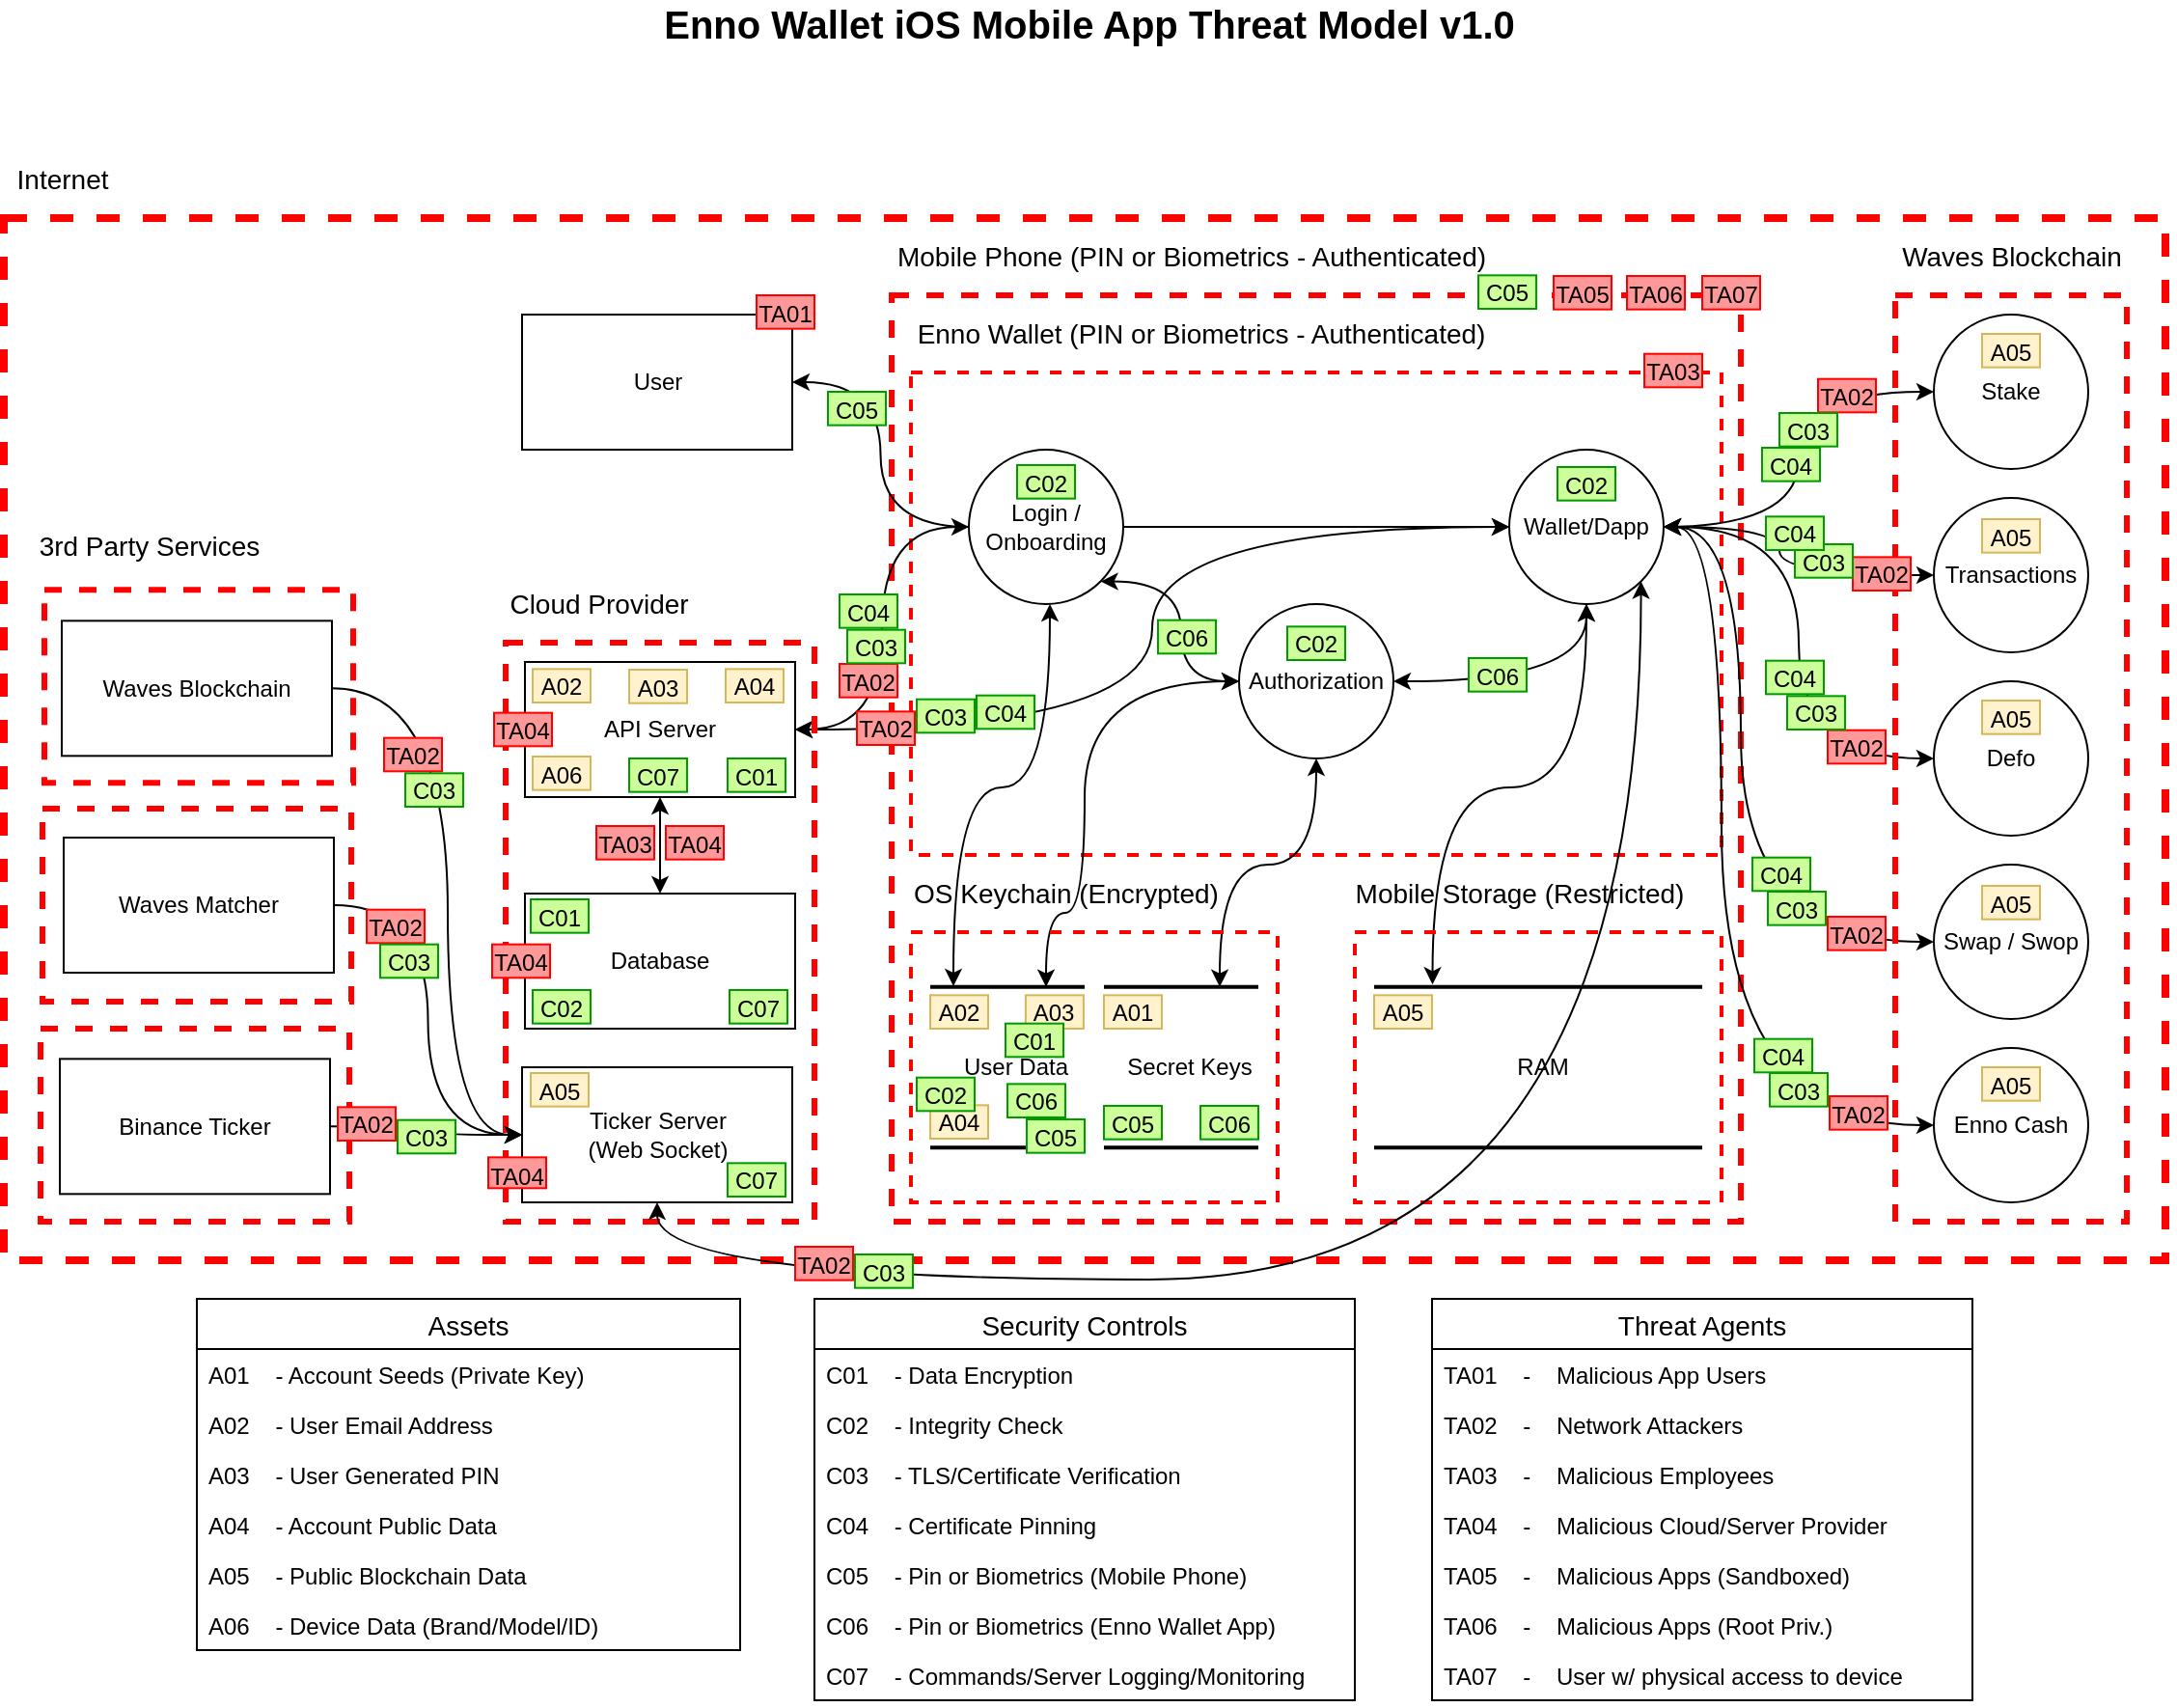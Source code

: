 <mxfile version="15.1.3" type="device" pages="2"><diagram id="OVgupCCWdQRuYoDHTe20" name="v1.0"><mxGraphModel dx="1304" dy="2078" grid="1" gridSize="10" guides="1" tooltips="1" connect="1" arrows="1" fold="1" page="1" pageScale="1" pageWidth="1700" pageHeight="1100" math="0" shadow="0"><root><mxCell id="0"/><mxCell id="1" parent="0"/><mxCell id="_tdT3accz2dvMftB5Wiz-2" value="&lt;font size=&quot;1&quot;&gt;&lt;b style=&quot;font-size: 20px&quot;&gt;Enno Wallet iOS Mobile App Threat Model v1.0&lt;/b&gt;&lt;/font&gt;" style="text;html=1;align=center;verticalAlign=middle;resizable=0;points=[];autosize=1;strokeColor=none;" parent="1" vertex="1"><mxGeometry x="620" y="-1030" width="460" height="20" as="geometry"/></mxCell><mxCell id="_tdT3accz2dvMftB5Wiz-144" value="" style="rounded=0;whiteSpace=wrap;html=1;dashed=1;fillColor=none;strokeWidth=3;strokeColor=#FF0000;" parent="1" vertex="1"><mxGeometry x="309" y="-726.33" width="160" height="100" as="geometry"/></mxCell><mxCell id="_tdT3accz2dvMftB5Wiz-145" value="" style="rounded=0;whiteSpace=wrap;html=1;dashed=1;fillColor=none;strokeWidth=3;strokeColor=#FF0000;" parent="1" vertex="1"><mxGeometry x="308" y="-613" width="160" height="100" as="geometry"/></mxCell><mxCell id="_tdT3accz2dvMftB5Wiz-146" value="" style="rounded=0;whiteSpace=wrap;html=1;dashed=1;fillColor=none;strokeWidth=3;strokeColor=#FF0000;" parent="1" vertex="1"><mxGeometry x="307" y="-499" width="160" height="100" as="geometry"/></mxCell><mxCell id="_tdT3accz2dvMftB5Wiz-147" value="" style="rounded=0;whiteSpace=wrap;html=1;dashed=1;fillColor=none;strokeWidth=2;strokeColor=#FF0000;" parent="1" vertex="1"><mxGeometry x="758" y="-839" width="420" height="250" as="geometry"/></mxCell><mxCell id="_tdT3accz2dvMftB5Wiz-148" value="" style="rounded=0;whiteSpace=wrap;html=1;dashed=1;fillColor=none;strokeColor=#FF0000;strokeWidth=3;" parent="1" vertex="1"><mxGeometry x="748" y="-879" width="440" height="480" as="geometry"/></mxCell><mxCell id="_tdT3accz2dvMftB5Wiz-149" value="&lt;font style=&quot;font-size: 14px&quot;&gt;Mobile Phone (PIN or Biometrics - Authenticated)&lt;/font&gt;" style="text;html=1;align=center;verticalAlign=middle;resizable=0;points=[];autosize=1;strokeColor=none;" parent="1" vertex="1"><mxGeometry x="743" y="-909" width="320" height="20" as="geometry"/></mxCell><mxCell id="_tdT3accz2dvMftB5Wiz-150" value="&lt;font style=&quot;font-size: 14px&quot;&gt;Enno Wallet (PIN or Biometrics - Authenticated)&lt;/font&gt;" style="text;html=1;align=center;verticalAlign=middle;resizable=0;points=[];autosize=1;strokeColor=none;" parent="1" vertex="1"><mxGeometry x="753" y="-869" width="310" height="20" as="geometry"/></mxCell><mxCell id="_tdT3accz2dvMftB5Wiz-151" value="&lt;font style=&quot;font-size: 14px&quot;&gt;Internet&lt;/font&gt;" style="text;html=1;align=center;verticalAlign=middle;resizable=0;points=[];autosize=1;strokeColor=none;" parent="1" vertex="1"><mxGeometry x="288" y="-949" width="60" height="20" as="geometry"/></mxCell><mxCell id="_tdT3accz2dvMftB5Wiz-152" style="edgeStyle=orthogonalEdgeStyle;curved=1;rounded=0;orthogonalLoop=1;jettySize=auto;html=1;entryX=1;entryY=0.5;entryDx=0;entryDy=0;startArrow=classic;startFill=1;" parent="1" source="_tdT3accz2dvMftB5Wiz-157" target="_tdT3accz2dvMftB5Wiz-219" edge="1"><mxGeometry relative="1" as="geometry"/></mxCell><mxCell id="_tdT3accz2dvMftB5Wiz-153" style="edgeStyle=orthogonalEdgeStyle;curved=1;rounded=0;orthogonalLoop=1;jettySize=auto;html=1;startArrow=classic;startFill=1;" parent="1" edge="1"><mxGeometry relative="1" as="geometry"><mxPoint x="780" y="-521.0" as="targetPoint"/><Array as="points"><mxPoint x="830" y="-624"/><mxPoint x="780" y="-624"/></Array><mxPoint x="830" y="-719" as="sourcePoint"/></mxGeometry></mxCell><mxCell id="_tdT3accz2dvMftB5Wiz-154" style="edgeStyle=orthogonalEdgeStyle;curved=1;rounded=0;orthogonalLoop=1;jettySize=auto;html=1;entryX=0;entryY=0.5;entryDx=0;entryDy=0;startArrow=none;startFill=0;" parent="1" source="_tdT3accz2dvMftB5Wiz-157" target="_tdT3accz2dvMftB5Wiz-165" edge="1"><mxGeometry relative="1" as="geometry"/></mxCell><mxCell id="_tdT3accz2dvMftB5Wiz-155" style="edgeStyle=orthogonalEdgeStyle;curved=1;rounded=0;orthogonalLoop=1;jettySize=auto;html=1;entryX=0;entryY=0.5;entryDx=0;entryDy=0;startArrow=classic;startFill=1;exitX=1;exitY=1;exitDx=0;exitDy=0;" parent="1" source="_tdT3accz2dvMftB5Wiz-157" target="_tdT3accz2dvMftB5Wiz-191" edge="1"><mxGeometry relative="1" as="geometry"/></mxCell><mxCell id="_tdT3accz2dvMftB5Wiz-156" style="edgeStyle=orthogonalEdgeStyle;curved=1;rounded=0;orthogonalLoop=1;jettySize=auto;html=1;entryX=1;entryY=0.5;entryDx=0;entryDy=0;" parent="1" source="_tdT3accz2dvMftB5Wiz-157" target="_tdT3accz2dvMftB5Wiz-214" edge="1"><mxGeometry relative="1" as="geometry"/></mxCell><mxCell id="_tdT3accz2dvMftB5Wiz-157" value="Login / Onboarding" style="ellipse;whiteSpace=wrap;html=1;aspect=fixed;strokeColor=#000000;fillColor=none;" parent="1" vertex="1"><mxGeometry x="788" y="-799" width="80" height="80" as="geometry"/></mxCell><mxCell id="_tdT3accz2dvMftB5Wiz-158" style="edgeStyle=orthogonalEdgeStyle;curved=1;rounded=0;orthogonalLoop=1;jettySize=auto;html=1;entryX=0;entryY=0.5;entryDx=0;entryDy=0;startArrow=classic;startFill=1;" parent="1" source="_tdT3accz2dvMftB5Wiz-165" target="_tdT3accz2dvMftB5Wiz-198" edge="1"><mxGeometry relative="1" as="geometry"><Array as="points"><mxPoint x="1208" y="-759"/><mxPoint x="1208" y="-734"/></Array></mxGeometry></mxCell><mxCell id="_tdT3accz2dvMftB5Wiz-159" style="edgeStyle=orthogonalEdgeStyle;curved=1;rounded=0;orthogonalLoop=1;jettySize=auto;html=1;entryX=0;entryY=0.5;entryDx=0;entryDy=0;startArrow=classic;startFill=1;" parent="1" source="_tdT3accz2dvMftB5Wiz-165" target="_tdT3accz2dvMftB5Wiz-197" edge="1"><mxGeometry relative="1" as="geometry"/></mxCell><mxCell id="_tdT3accz2dvMftB5Wiz-160" style="edgeStyle=orthogonalEdgeStyle;curved=1;rounded=0;orthogonalLoop=1;jettySize=auto;html=1;entryX=0;entryY=0.5;entryDx=0;entryDy=0;startArrow=classic;startFill=1;" parent="1" source="_tdT3accz2dvMftB5Wiz-165" target="_tdT3accz2dvMftB5Wiz-199" edge="1"><mxGeometry relative="1" as="geometry"><Array as="points"><mxPoint x="1188" y="-759"/><mxPoint x="1188" y="-544"/></Array></mxGeometry></mxCell><mxCell id="_tdT3accz2dvMftB5Wiz-161" style="edgeStyle=orthogonalEdgeStyle;curved=1;rounded=0;orthogonalLoop=1;jettySize=auto;html=1;entryX=0;entryY=0.5;entryDx=0;entryDy=0;startArrow=classic;startFill=1;" parent="1" source="_tdT3accz2dvMftB5Wiz-165" target="_tdT3accz2dvMftB5Wiz-200" edge="1"><mxGeometry relative="1" as="geometry"><Array as="points"><mxPoint x="1178" y="-759"/><mxPoint x="1178" y="-449"/></Array></mxGeometry></mxCell><mxCell id="_tdT3accz2dvMftB5Wiz-162" style="edgeStyle=orthogonalEdgeStyle;curved=1;rounded=0;orthogonalLoop=1;jettySize=auto;html=1;entryX=1;entryY=0.5;entryDx=0;entryDy=0;startArrow=classic;startFill=1;" parent="1" source="_tdT3accz2dvMftB5Wiz-165" target="_tdT3accz2dvMftB5Wiz-219" edge="1"><mxGeometry relative="1" as="geometry"/></mxCell><mxCell id="_tdT3accz2dvMftB5Wiz-163" style="edgeStyle=orthogonalEdgeStyle;curved=1;rounded=0;orthogonalLoop=1;jettySize=auto;html=1;entryX=0.178;entryY=0.43;entryDx=0;entryDy=0;entryPerimeter=0;startArrow=classic;startFill=1;" parent="1" source="_tdT3accz2dvMftB5Wiz-165" target="_tdT3accz2dvMftB5Wiz-210" edge="1"><mxGeometry relative="1" as="geometry"/></mxCell><mxCell id="_tdT3accz2dvMftB5Wiz-164" style="edgeStyle=orthogonalEdgeStyle;curved=1;rounded=0;orthogonalLoop=1;jettySize=auto;html=1;entryX=0;entryY=0.5;entryDx=0;entryDy=0;" parent="1" source="_tdT3accz2dvMftB5Wiz-165" target="_tdT3accz2dvMftB5Wiz-196" edge="1"><mxGeometry relative="1" as="geometry"/></mxCell><mxCell id="_tdT3accz2dvMftB5Wiz-165" value="Wallet/Dapp" style="ellipse;whiteSpace=wrap;html=1;aspect=fixed;strokeColor=#000000;fillColor=none;" parent="1" vertex="1"><mxGeometry x="1068" y="-799" width="80" height="80" as="geometry"/></mxCell><mxCell id="_tdT3accz2dvMftB5Wiz-166" style="edgeStyle=orthogonalEdgeStyle;curved=1;rounded=0;orthogonalLoop=1;jettySize=auto;html=1;entryX=0.75;entryY=0.5;entryDx=0;entryDy=0;entryPerimeter=0;startArrow=classic;startFill=1;" parent="1" source="_tdT3accz2dvMftB5Wiz-191" target="_tdT3accz2dvMftB5Wiz-175" edge="1"><mxGeometry relative="1" as="geometry"/></mxCell><mxCell id="_tdT3accz2dvMftB5Wiz-167" style="edgeStyle=orthogonalEdgeStyle;curved=1;rounded=0;orthogonalLoop=1;jettySize=auto;html=1;entryX=0.75;entryY=0.5;entryDx=0;entryDy=0;entryPerimeter=0;startArrow=classic;startFill=1;" parent="1" source="_tdT3accz2dvMftB5Wiz-191" target="_tdT3accz2dvMftB5Wiz-182" edge="1"><mxGeometry relative="1" as="geometry"><Array as="points"><mxPoint x="848" y="-679"/><mxPoint x="848" y="-559"/><mxPoint x="828" y="-559"/></Array></mxGeometry></mxCell><mxCell id="_tdT3accz2dvMftB5Wiz-168" style="edgeStyle=orthogonalEdgeStyle;curved=1;rounded=0;orthogonalLoop=1;jettySize=auto;html=1;entryX=0.5;entryY=1;entryDx=0;entryDy=0;startArrow=classic;startFill=1;" parent="1" source="_tdT3accz2dvMftB5Wiz-191" target="_tdT3accz2dvMftB5Wiz-165" edge="1"><mxGeometry relative="1" as="geometry"/></mxCell><mxCell id="_tdT3accz2dvMftB5Wiz-169" value="" style="group" parent="1" vertex="1" connectable="0"><mxGeometry x="748" y="-579" width="665" height="200" as="geometry"/></mxCell><mxCell id="_tdT3accz2dvMftB5Wiz-170" value="" style="rounded=0;whiteSpace=wrap;html=1;dashed=1;fillColor=none;strokeWidth=4;strokeColor=#FF0000;" parent="_tdT3accz2dvMftB5Wiz-169" vertex="1"><mxGeometry x="-460" y="-340" width="1120" height="540" as="geometry"/></mxCell><mxCell id="_tdT3accz2dvMftB5Wiz-171" value="&lt;font style=&quot;font-size: 14px&quot;&gt;OS Keychain (Encrypted)&lt;/font&gt;" style="text;html=1;align=center;verticalAlign=middle;resizable=0;points=[];autosize=1;strokeColor=none;" parent="_tdT3accz2dvMftB5Wiz-169" vertex="1"><mxGeometry x="5" width="170" height="20" as="geometry"/></mxCell><mxCell id="_tdT3accz2dvMftB5Wiz-172" value="" style="rounded=0;whiteSpace=wrap;html=1;dashed=1;fillColor=none;strokeWidth=2;strokeColor=#FF0000;" parent="_tdT3accz2dvMftB5Wiz-169" vertex="1"><mxGeometry x="10" y="30" width="190" height="140" as="geometry"/></mxCell><mxCell id="_tdT3accz2dvMftB5Wiz-173" value="A04" style="text;html=1;strokeColor=#d6b656;fillColor=#fff2cc;align=center;verticalAlign=middle;whiteSpace=wrap;overflow=hidden;" parent="_tdT3accz2dvMftB5Wiz-169" vertex="1"><mxGeometry x="20" y="119.67" width="30" height="17.33" as="geometry"/></mxCell><mxCell id="_tdT3accz2dvMftB5Wiz-174" value="" style="group" parent="_tdT3accz2dvMftB5Wiz-169" vertex="1" connectable="0"><mxGeometry x="110" y="50" width="80" height="100" as="geometry"/></mxCell><mxCell id="_tdT3accz2dvMftB5Wiz-175" value="" style="line;strokeWidth=2;html=1;fillColor=none;" parent="_tdT3accz2dvMftB5Wiz-174" vertex="1"><mxGeometry width="80" height="16.667" as="geometry"/></mxCell><mxCell id="_tdT3accz2dvMftB5Wiz-176" value="" style="line;strokeWidth=2;html=1;fillColor=none;" parent="_tdT3accz2dvMftB5Wiz-174" vertex="1"><mxGeometry y="83.333" width="80" height="16.667" as="geometry"/></mxCell><mxCell id="_tdT3accz2dvMftB5Wiz-177" value="Secret Keys" style="text;html=1;align=center;verticalAlign=middle;resizable=0;points=[];autosize=1;strokeColor=none;" parent="_tdT3accz2dvMftB5Wiz-174" vertex="1"><mxGeometry x="4.442" y="39.998" width="80" height="20" as="geometry"/></mxCell><mxCell id="_tdT3accz2dvMftB5Wiz-178" value="A01" style="text;html=1;strokeColor=#d6b656;fillColor=#fff2cc;align=center;verticalAlign=middle;whiteSpace=wrap;overflow=hidden;" parent="_tdT3accz2dvMftB5Wiz-174" vertex="1"><mxGeometry y="12.67" width="30" height="17.33" as="geometry"/></mxCell><mxCell id="_tdT3accz2dvMftB5Wiz-179" value="C05" style="text;html=1;strokeColor=#009900;fillColor=#CCFF99;align=center;verticalAlign=middle;whiteSpace=wrap;overflow=hidden;" parent="_tdT3accz2dvMftB5Wiz-174" vertex="1"><mxGeometry y="70" width="30" height="17.33" as="geometry"/></mxCell><mxCell id="_tdT3accz2dvMftB5Wiz-180" value="C06" style="text;html=1;strokeColor=#009900;fillColor=#CCFF99;align=center;verticalAlign=middle;whiteSpace=wrap;overflow=hidden;" parent="_tdT3accz2dvMftB5Wiz-174" vertex="1"><mxGeometry x="50" y="70" width="30" height="17.33" as="geometry"/></mxCell><mxCell id="_tdT3accz2dvMftB5Wiz-181" value="" style="group" parent="_tdT3accz2dvMftB5Wiz-169" vertex="1" connectable="0"><mxGeometry x="20" y="50" width="80" height="100" as="geometry"/></mxCell><mxCell id="_tdT3accz2dvMftB5Wiz-182" value="" style="line;strokeWidth=2;html=1;fillColor=none;" parent="_tdT3accz2dvMftB5Wiz-181" vertex="1"><mxGeometry width="80" height="16.667" as="geometry"/></mxCell><mxCell id="_tdT3accz2dvMftB5Wiz-183" value="" style="line;strokeWidth=2;html=1;fillColor=none;" parent="_tdT3accz2dvMftB5Wiz-181" vertex="1"><mxGeometry y="83.333" width="80" height="16.667" as="geometry"/></mxCell><mxCell id="_tdT3accz2dvMftB5Wiz-184" value="User Data" style="text;html=1;align=center;verticalAlign=middle;resizable=0;points=[];autosize=1;strokeColor=none;" parent="_tdT3accz2dvMftB5Wiz-181" vertex="1"><mxGeometry x="9.442" y="39.998" width="70" height="20" as="geometry"/></mxCell><mxCell id="_tdT3accz2dvMftB5Wiz-185" value="A03" style="text;html=1;strokeColor=#d6b656;fillColor=#fff2cc;align=center;verticalAlign=middle;whiteSpace=wrap;overflow=hidden;" parent="_tdT3accz2dvMftB5Wiz-181" vertex="1"><mxGeometry x="49.44" y="12.67" width="30" height="17.33" as="geometry"/></mxCell><mxCell id="_tdT3accz2dvMftB5Wiz-186" value="C05" style="text;html=1;strokeColor=#009900;fillColor=#CCFF99;align=center;verticalAlign=middle;whiteSpace=wrap;overflow=hidden;" parent="_tdT3accz2dvMftB5Wiz-181" vertex="1"><mxGeometry x="50" y="77" width="30" height="17.33" as="geometry"/></mxCell><mxCell id="_tdT3accz2dvMftB5Wiz-187" value="C06" style="text;html=1;strokeColor=#009900;fillColor=#CCFF99;align=center;verticalAlign=middle;whiteSpace=wrap;overflow=hidden;" parent="_tdT3accz2dvMftB5Wiz-181" vertex="1"><mxGeometry x="40" y="58.67" width="30" height="17.33" as="geometry"/></mxCell><mxCell id="_tdT3accz2dvMftB5Wiz-188" value="A02" style="text;html=1;strokeColor=#d6b656;fillColor=#fff2cc;align=center;verticalAlign=middle;whiteSpace=wrap;overflow=hidden;" parent="_tdT3accz2dvMftB5Wiz-169" vertex="1"><mxGeometry x="20" y="62.67" width="30" height="17.33" as="geometry"/></mxCell><mxCell id="_tdT3accz2dvMftB5Wiz-189" value="C01" style="text;html=1;strokeColor=#009900;fillColor=#CCFF99;align=center;verticalAlign=middle;whiteSpace=wrap;overflow=hidden;" parent="_tdT3accz2dvMftB5Wiz-169" vertex="1"><mxGeometry x="59" y="77.34" width="30" height="17.33" as="geometry"/></mxCell><mxCell id="_tdT3accz2dvMftB5Wiz-190" value="C02" style="text;html=1;strokeColor=#009900;fillColor=#CCFF99;align=center;verticalAlign=middle;whiteSpace=wrap;overflow=hidden;" parent="_tdT3accz2dvMftB5Wiz-169" vertex="1"><mxGeometry x="13" y="105.34" width="30" height="17.33" as="geometry"/></mxCell><mxCell id="_tdT3accz2dvMftB5Wiz-191" value="Authorization" style="ellipse;whiteSpace=wrap;html=1;aspect=fixed;strokeColor=#000000;fillColor=none;" parent="1" vertex="1"><mxGeometry x="928" y="-719" width="80" height="80" as="geometry"/></mxCell><mxCell id="_tdT3accz2dvMftB5Wiz-192" value="" style="group" parent="1" vertex="1" connectable="0"><mxGeometry x="1263" y="-909" width="130" height="510" as="geometry"/></mxCell><mxCell id="_tdT3accz2dvMftB5Wiz-193" value="&lt;font style=&quot;font-size: 14px&quot;&gt;Waves Blockchain&lt;/font&gt;" style="text;html=1;align=center;verticalAlign=middle;resizable=0;points=[];autosize=1;strokeColor=none;" parent="_tdT3accz2dvMftB5Wiz-192" vertex="1"><mxGeometry width="130" height="20" as="geometry"/></mxCell><mxCell id="_tdT3accz2dvMftB5Wiz-194" value="" style="group" parent="_tdT3accz2dvMftB5Wiz-192" vertex="1" connectable="0"><mxGeometry x="5" y="30" width="120" height="480" as="geometry"/></mxCell><mxCell id="_tdT3accz2dvMftB5Wiz-195" value="" style="rounded=0;whiteSpace=wrap;html=1;dashed=1;fillColor=none;strokeWidth=3;strokeColor=#FF0000;" parent="_tdT3accz2dvMftB5Wiz-194" vertex="1"><mxGeometry width="120" height="480" as="geometry"/></mxCell><mxCell id="_tdT3accz2dvMftB5Wiz-196" value="Stake" style="ellipse;whiteSpace=wrap;html=1;aspect=fixed;strokeColor=#000000;fillColor=none;" parent="_tdT3accz2dvMftB5Wiz-194" vertex="1"><mxGeometry x="20" y="10" width="80" height="80" as="geometry"/></mxCell><mxCell id="_tdT3accz2dvMftB5Wiz-197" value="Defo" style="ellipse;whiteSpace=wrap;html=1;aspect=fixed;strokeColor=#000000;fillColor=none;" parent="_tdT3accz2dvMftB5Wiz-194" vertex="1"><mxGeometry x="20" y="200" width="80" height="80" as="geometry"/></mxCell><mxCell id="_tdT3accz2dvMftB5Wiz-198" value="Transactions" style="ellipse;whiteSpace=wrap;html=1;aspect=fixed;strokeColor=#000000;fillColor=none;" parent="_tdT3accz2dvMftB5Wiz-194" vertex="1"><mxGeometry x="20" y="105" width="80" height="80" as="geometry"/></mxCell><mxCell id="_tdT3accz2dvMftB5Wiz-199" value="Swap /&amp;nbsp;Swop" style="ellipse;whiteSpace=wrap;html=1;aspect=fixed;strokeColor=#000000;fillColor=none;" parent="_tdT3accz2dvMftB5Wiz-194" vertex="1"><mxGeometry x="20" y="295" width="80" height="80" as="geometry"/></mxCell><mxCell id="_tdT3accz2dvMftB5Wiz-200" value="Enno Cash" style="ellipse;whiteSpace=wrap;html=1;aspect=fixed;strokeColor=#000000;fillColor=none;" parent="_tdT3accz2dvMftB5Wiz-194" vertex="1"><mxGeometry x="20" y="390" width="80" height="80" as="geometry"/></mxCell><mxCell id="_tdT3accz2dvMftB5Wiz-201" value="A05" style="text;html=1;strokeColor=#d6b656;fillColor=#fff2cc;align=center;verticalAlign=middle;whiteSpace=wrap;overflow=hidden;" parent="_tdT3accz2dvMftB5Wiz-194" vertex="1"><mxGeometry x="45" y="20" width="30" height="17.33" as="geometry"/></mxCell><mxCell id="_tdT3accz2dvMftB5Wiz-202" value="A05" style="text;html=1;strokeColor=#d6b656;fillColor=#fff2cc;align=center;verticalAlign=middle;whiteSpace=wrap;overflow=hidden;" parent="_tdT3accz2dvMftB5Wiz-194" vertex="1"><mxGeometry x="45" y="116" width="30" height="17.33" as="geometry"/></mxCell><mxCell id="_tdT3accz2dvMftB5Wiz-203" value="A05" style="text;html=1;strokeColor=#d6b656;fillColor=#fff2cc;align=center;verticalAlign=middle;whiteSpace=wrap;overflow=hidden;" parent="_tdT3accz2dvMftB5Wiz-194" vertex="1"><mxGeometry x="45" y="210" width="30" height="17.33" as="geometry"/></mxCell><mxCell id="_tdT3accz2dvMftB5Wiz-204" value="A05" style="text;html=1;strokeColor=#d6b656;fillColor=#fff2cc;align=center;verticalAlign=middle;whiteSpace=wrap;overflow=hidden;" parent="_tdT3accz2dvMftB5Wiz-194" vertex="1"><mxGeometry x="45" y="306" width="30" height="17.33" as="geometry"/></mxCell><mxCell id="_tdT3accz2dvMftB5Wiz-205" value="A05" style="text;html=1;strokeColor=#d6b656;fillColor=#fff2cc;align=center;verticalAlign=middle;whiteSpace=wrap;overflow=hidden;" parent="_tdT3accz2dvMftB5Wiz-194" vertex="1"><mxGeometry x="45" y="400" width="30" height="17.33" as="geometry"/></mxCell><mxCell id="_tdT3accz2dvMftB5Wiz-206" value="" style="group" parent="1" vertex="1" connectable="0"><mxGeometry x="978" y="-579" width="200" height="170" as="geometry"/></mxCell><mxCell id="_tdT3accz2dvMftB5Wiz-207" value="" style="rounded=0;whiteSpace=wrap;html=1;dashed=1;fillColor=none;strokeWidth=2;strokeColor=#FF0000;" parent="_tdT3accz2dvMftB5Wiz-206" vertex="1"><mxGeometry x="10" y="30" width="190" height="140" as="geometry"/></mxCell><mxCell id="_tdT3accz2dvMftB5Wiz-208" value="&lt;font style=&quot;font-size: 14px&quot;&gt;Mobile Storage (Restricted)&lt;/font&gt;" style="text;html=1;align=center;verticalAlign=middle;resizable=0;points=[];autosize=1;strokeColor=none;" parent="_tdT3accz2dvMftB5Wiz-206" vertex="1"><mxGeometry width="190" height="20" as="geometry"/></mxCell><mxCell id="_tdT3accz2dvMftB5Wiz-209" value="" style="group" parent="_tdT3accz2dvMftB5Wiz-206" vertex="1" connectable="0"><mxGeometry x="20" y="50" width="170" height="100" as="geometry"/></mxCell><mxCell id="_tdT3accz2dvMftB5Wiz-210" value="" style="line;strokeWidth=2;html=1;fillColor=none;" parent="_tdT3accz2dvMftB5Wiz-209" vertex="1"><mxGeometry width="170" height="16.667" as="geometry"/></mxCell><mxCell id="_tdT3accz2dvMftB5Wiz-211" value="" style="line;strokeWidth=2;html=1;fillColor=none;" parent="_tdT3accz2dvMftB5Wiz-209" vertex="1"><mxGeometry y="83.333" width="170" height="16.667" as="geometry"/></mxCell><mxCell id="_tdT3accz2dvMftB5Wiz-212" value="RAM" style="text;html=1;align=center;verticalAlign=middle;resizable=0;points=[];autosize=1;strokeColor=none;" parent="_tdT3accz2dvMftB5Wiz-209" vertex="1"><mxGeometry x="67.107" y="39.998" width="40" height="20" as="geometry"/></mxCell><mxCell id="_tdT3accz2dvMftB5Wiz-213" value="A05" style="text;html=1;strokeColor=#d6b656;fillColor=#fff2cc;align=center;verticalAlign=middle;whiteSpace=wrap;overflow=hidden;" parent="_tdT3accz2dvMftB5Wiz-209" vertex="1"><mxGeometry y="12.67" width="30" height="17.33" as="geometry"/></mxCell><mxCell id="_tdT3accz2dvMftB5Wiz-214" value="User" style="rounded=0;whiteSpace=wrap;html=1;strokeColor=#000000;fillColor=none;" parent="1" vertex="1"><mxGeometry x="556.5" y="-869" width="140" height="70" as="geometry"/></mxCell><mxCell id="_tdT3accz2dvMftB5Wiz-215" value="" style="group" parent="1" vertex="1" connectable="0"><mxGeometry x="545" y="-729" width="183" height="330" as="geometry"/></mxCell><mxCell id="_tdT3accz2dvMftB5Wiz-216" value="Database" style="rounded=0;whiteSpace=wrap;html=1;strokeColor=#000000;fillColor=none;" parent="_tdT3accz2dvMftB5Wiz-215" vertex="1"><mxGeometry x="13" y="160" width="140" height="70" as="geometry"/></mxCell><mxCell id="_tdT3accz2dvMftB5Wiz-217" value="" style="rounded=0;whiteSpace=wrap;html=1;dashed=1;fillColor=none;strokeWidth=3;strokeColor=#FF0000;" parent="_tdT3accz2dvMftB5Wiz-215" vertex="1"><mxGeometry x="3" y="30" width="160" height="300" as="geometry"/></mxCell><mxCell id="_tdT3accz2dvMftB5Wiz-218" value="&lt;font style=&quot;font-size: 14px&quot;&gt;Cloud Provider&lt;/font&gt;" style="text;html=1;align=center;verticalAlign=middle;resizable=0;points=[];autosize=1;strokeColor=none;" parent="_tdT3accz2dvMftB5Wiz-215" vertex="1"><mxGeometry x="-4" width="110" height="20" as="geometry"/></mxCell><mxCell id="_tdT3accz2dvMftB5Wiz-219" value="API Server" style="rounded=0;whiteSpace=wrap;html=1;strokeColor=#000000;fillColor=none;" parent="_tdT3accz2dvMftB5Wiz-215" vertex="1"><mxGeometry x="13" y="40" width="140" height="70" as="geometry"/></mxCell><mxCell id="_tdT3accz2dvMftB5Wiz-220" value="A02" style="text;html=1;strokeColor=#d6b656;fillColor=#fff2cc;align=center;verticalAlign=middle;whiteSpace=wrap;overflow=hidden;" parent="_tdT3accz2dvMftB5Wiz-215" vertex="1"><mxGeometry x="17" y="43.67" width="30" height="17.33" as="geometry"/></mxCell><mxCell id="_tdT3accz2dvMftB5Wiz-221" value="A03" style="text;html=1;strokeColor=#d6b656;fillColor=#fff2cc;align=center;verticalAlign=middle;whiteSpace=wrap;overflow=hidden;" parent="_tdT3accz2dvMftB5Wiz-215" vertex="1"><mxGeometry x="67" y="44" width="30" height="17.33" as="geometry"/></mxCell><mxCell id="_tdT3accz2dvMftB5Wiz-222" value="A04" style="text;html=1;strokeColor=#d6b656;fillColor=#fff2cc;align=center;verticalAlign=middle;whiteSpace=wrap;overflow=hidden;" parent="_tdT3accz2dvMftB5Wiz-215" vertex="1"><mxGeometry x="117" y="43.67" width="30" height="17.33" as="geometry"/></mxCell><mxCell id="_tdT3accz2dvMftB5Wiz-223" value="A06" style="text;html=1;strokeColor=#d6b656;fillColor=#fff2cc;align=center;verticalAlign=middle;whiteSpace=wrap;overflow=hidden;" parent="_tdT3accz2dvMftB5Wiz-215" vertex="1"><mxGeometry x="17" y="89" width="30" height="17.33" as="geometry"/></mxCell><mxCell id="_tdT3accz2dvMftB5Wiz-224" value="Ticker Server&lt;br&gt;(Web Socket)" style="rounded=0;whiteSpace=wrap;html=1;strokeColor=#000000;fillColor=none;" parent="_tdT3accz2dvMftB5Wiz-215" vertex="1"><mxGeometry x="11.5" y="250" width="140" height="70" as="geometry"/></mxCell><mxCell id="_tdT3accz2dvMftB5Wiz-225" value="A05" style="text;html=1;strokeColor=#d6b656;fillColor=#fff2cc;align=center;verticalAlign=middle;whiteSpace=wrap;overflow=hidden;" parent="_tdT3accz2dvMftB5Wiz-215" vertex="1"><mxGeometry x="16" y="253.0" width="30" height="17.33" as="geometry"/></mxCell><mxCell id="_tdT3accz2dvMftB5Wiz-226" value="TA04" style="text;html=1;strokeColor=#FF0000;fillColor=#FF9999;align=center;verticalAlign=middle;whiteSpace=wrap;overflow=hidden;" parent="_tdT3accz2dvMftB5Wiz-215" vertex="1"><mxGeometry x="-6" y="296.67" width="30" height="16" as="geometry"/></mxCell><mxCell id="_tdT3accz2dvMftB5Wiz-227" value="C01" style="text;html=1;strokeColor=#009900;fillColor=#CCFF99;align=center;verticalAlign=middle;whiteSpace=wrap;overflow=hidden;" parent="_tdT3accz2dvMftB5Wiz-215" vertex="1"><mxGeometry x="16" y="163" width="30" height="17.33" as="geometry"/></mxCell><mxCell id="_tdT3accz2dvMftB5Wiz-228" style="edgeStyle=orthogonalEdgeStyle;rounded=0;orthogonalLoop=1;jettySize=auto;html=1;entryX=0.5;entryY=1;entryDx=0;entryDy=0;curved=1;startArrow=classic;startFill=1;" parent="_tdT3accz2dvMftB5Wiz-215" source="_tdT3accz2dvMftB5Wiz-216" target="_tdT3accz2dvMftB5Wiz-219" edge="1"><mxGeometry relative="1" as="geometry"/></mxCell><mxCell id="_tdT3accz2dvMftB5Wiz-229" value="TA04" style="text;html=1;strokeColor=#FF0000;fillColor=#FF9999;align=center;verticalAlign=middle;whiteSpace=wrap;overflow=hidden;" parent="_tdT3accz2dvMftB5Wiz-215" vertex="1"><mxGeometry x="-4" y="186.33" width="30" height="17.33" as="geometry"/></mxCell><mxCell id="_tdT3accz2dvMftB5Wiz-230" value="C02" style="text;html=1;strokeColor=#009900;fillColor=#CCFF99;align=center;verticalAlign=middle;whiteSpace=wrap;overflow=hidden;" parent="_tdT3accz2dvMftB5Wiz-215" vertex="1"><mxGeometry x="17" y="210" width="30" height="17.33" as="geometry"/></mxCell><mxCell id="_tdT3accz2dvMftB5Wiz-231" value="C01" style="text;html=1;strokeColor=#009900;fillColor=#CCFF99;align=center;verticalAlign=middle;whiteSpace=wrap;overflow=hidden;" parent="_tdT3accz2dvMftB5Wiz-215" vertex="1"><mxGeometry x="118" y="90" width="30" height="17.33" as="geometry"/></mxCell><mxCell id="_tdT3accz2dvMftB5Wiz-232" value="TA03" style="text;html=1;strokeColor=#FF0000;fillColor=#FF9999;align=center;verticalAlign=middle;whiteSpace=wrap;overflow=hidden;" parent="_tdT3accz2dvMftB5Wiz-215" vertex="1"><mxGeometry x="50" y="125.0" width="30" height="17.33" as="geometry"/></mxCell><mxCell id="_tdT3accz2dvMftB5Wiz-233" value="TA04" style="text;html=1;strokeColor=#FF0000;fillColor=#FF9999;align=center;verticalAlign=middle;whiteSpace=wrap;overflow=hidden;" parent="_tdT3accz2dvMftB5Wiz-215" vertex="1"><mxGeometry x="86" y="125.0" width="30" height="17.33" as="geometry"/></mxCell><mxCell id="_tdT3accz2dvMftB5Wiz-234" value="C07" style="text;html=1;strokeColor=#009900;fillColor=#CCFF99;align=center;verticalAlign=middle;whiteSpace=wrap;overflow=hidden;" parent="_tdT3accz2dvMftB5Wiz-215" vertex="1"><mxGeometry x="67" y="90" width="30" height="17.33" as="geometry"/></mxCell><mxCell id="_tdT3accz2dvMftB5Wiz-235" value="C07" style="text;html=1;strokeColor=#009900;fillColor=#CCFF99;align=center;verticalAlign=middle;whiteSpace=wrap;overflow=hidden;" parent="_tdT3accz2dvMftB5Wiz-215" vertex="1"><mxGeometry x="119" y="210" width="30" height="17.33" as="geometry"/></mxCell><mxCell id="_tdT3accz2dvMftB5Wiz-236" value="C07" style="text;html=1;strokeColor=#009900;fillColor=#CCFF99;align=center;verticalAlign=middle;whiteSpace=wrap;overflow=hidden;" parent="_tdT3accz2dvMftB5Wiz-215" vertex="1"><mxGeometry x="118" y="299.67" width="30" height="17.33" as="geometry"/></mxCell><mxCell id="_tdT3accz2dvMftB5Wiz-237" value="TA04" style="text;html=1;strokeColor=#FF0000;fillColor=#FF9999;align=center;verticalAlign=middle;whiteSpace=wrap;overflow=hidden;" parent="_tdT3accz2dvMftB5Wiz-215" vertex="1"><mxGeometry x="-3" y="66.33" width="30" height="17.33" as="geometry"/></mxCell><mxCell id="_tdT3accz2dvMftB5Wiz-238" value="TA02" style="text;html=1;strokeColor=#FF0000;fillColor=#FF9999;align=center;verticalAlign=middle;whiteSpace=wrap;overflow=hidden;" parent="_tdT3accz2dvMftB5Wiz-215" vertex="1"><mxGeometry x="176" y="41" width="30" height="17.33" as="geometry"/></mxCell><mxCell id="_tdT3accz2dvMftB5Wiz-239" value="TA07" style="text;html=1;strokeColor=#FF0000;fillColor=#FF9999;align=center;verticalAlign=middle;whiteSpace=wrap;overflow=hidden;" parent="1" vertex="1"><mxGeometry x="1168" y="-889" width="30" height="17.33" as="geometry"/></mxCell><mxCell id="_tdT3accz2dvMftB5Wiz-240" value="TA03" style="text;html=1;strokeColor=#FF0000;fillColor=#FF9999;align=center;verticalAlign=middle;whiteSpace=wrap;overflow=hidden;" parent="1" vertex="1"><mxGeometry x="1138" y="-848.66" width="30" height="17.33" as="geometry"/></mxCell><mxCell id="_tdT3accz2dvMftB5Wiz-241" value="TA02" style="text;html=1;strokeColor=#FF0000;fillColor=#FF9999;align=center;verticalAlign=middle;whiteSpace=wrap;overflow=hidden;" parent="1" vertex="1"><mxGeometry x="1228" y="-835.66" width="30" height="17.33" as="geometry"/></mxCell><mxCell id="_tdT3accz2dvMftB5Wiz-242" value="TA02" style="text;html=1;strokeColor=#FF0000;fillColor=#FF9999;align=center;verticalAlign=middle;whiteSpace=wrap;overflow=hidden;" parent="1" vertex="1"><mxGeometry x="1246" y="-743.33" width="30" height="17.33" as="geometry"/></mxCell><mxCell id="_tdT3accz2dvMftB5Wiz-243" value="TA02" style="text;html=1;strokeColor=#FF0000;fillColor=#FF9999;align=center;verticalAlign=middle;whiteSpace=wrap;overflow=hidden;" parent="1" vertex="1"><mxGeometry x="1233" y="-653.66" width="30" height="17.33" as="geometry"/></mxCell><mxCell id="_tdT3accz2dvMftB5Wiz-244" value="TA02" style="text;html=1;strokeColor=#FF0000;fillColor=#FF9999;align=center;verticalAlign=middle;whiteSpace=wrap;overflow=hidden;" parent="1" vertex="1"><mxGeometry x="1233" y="-557.0" width="30" height="17.33" as="geometry"/></mxCell><mxCell id="_tdT3accz2dvMftB5Wiz-245" value="TA02" style="text;html=1;strokeColor=#FF0000;fillColor=#FF9999;align=center;verticalAlign=middle;whiteSpace=wrap;overflow=hidden;" parent="1" vertex="1"><mxGeometry x="1234" y="-464.0" width="30" height="17.33" as="geometry"/></mxCell><mxCell id="_tdT3accz2dvMftB5Wiz-246" value="TA01" style="text;html=1;strokeColor=#FF0000;fillColor=#FF9999;align=center;verticalAlign=middle;whiteSpace=wrap;overflow=hidden;" parent="1" vertex="1"><mxGeometry x="678" y="-879" width="30" height="17.33" as="geometry"/></mxCell><mxCell id="_tdT3accz2dvMftB5Wiz-247" value="TA06" style="text;html=1;strokeColor=#FF0000;fillColor=#FF9999;align=center;verticalAlign=middle;whiteSpace=wrap;overflow=hidden;" parent="1" vertex="1"><mxGeometry x="1129" y="-889" width="30" height="17.33" as="geometry"/></mxCell><mxCell id="_tdT3accz2dvMftB5Wiz-248" value="TA05" style="text;html=1;strokeColor=#FF0000;fillColor=#FF9999;align=center;verticalAlign=middle;whiteSpace=wrap;overflow=hidden;" parent="1" vertex="1"><mxGeometry x="1091" y="-889" width="30" height="17.33" as="geometry"/></mxCell><mxCell id="_tdT3accz2dvMftB5Wiz-249" value="C03" style="text;html=1;strokeColor=#009900;fillColor=#CCFF99;align=center;verticalAlign=middle;whiteSpace=wrap;overflow=hidden;" parent="1" vertex="1"><mxGeometry x="1208" y="-818" width="30" height="17.33" as="geometry"/></mxCell><mxCell id="_tdT3accz2dvMftB5Wiz-250" value="C03" style="text;html=1;strokeColor=#009900;fillColor=#CCFF99;align=center;verticalAlign=middle;whiteSpace=wrap;overflow=hidden;" parent="1" vertex="1"><mxGeometry x="1216" y="-750" width="30" height="17.33" as="geometry"/></mxCell><mxCell id="_tdT3accz2dvMftB5Wiz-251" value="C03" style="text;html=1;strokeColor=#009900;fillColor=#CCFF99;align=center;verticalAlign=middle;whiteSpace=wrap;overflow=hidden;" parent="1" vertex="1"><mxGeometry x="1212" y="-671.33" width="30" height="17.33" as="geometry"/></mxCell><mxCell id="_tdT3accz2dvMftB5Wiz-252" value="C03" style="text;html=1;strokeColor=#009900;fillColor=#CCFF99;align=center;verticalAlign=middle;whiteSpace=wrap;overflow=hidden;" parent="1" vertex="1"><mxGeometry x="1202" y="-570" width="30" height="17.33" as="geometry"/></mxCell><mxCell id="_tdT3accz2dvMftB5Wiz-253" value="C03" style="text;html=1;strokeColor=#009900;fillColor=#CCFF99;align=center;verticalAlign=middle;whiteSpace=wrap;overflow=hidden;" parent="1" vertex="1"><mxGeometry x="1203" y="-476" width="30" height="17.33" as="geometry"/></mxCell><mxCell id="_tdT3accz2dvMftB5Wiz-254" value="Waves Matcher" style="rounded=0;whiteSpace=wrap;html=1;strokeColor=#000000;fillColor=none;" parent="1" vertex="1"><mxGeometry x="319" y="-598" width="140" height="70" as="geometry"/></mxCell><mxCell id="_tdT3accz2dvMftB5Wiz-255" value="Binance Ticker" style="rounded=0;whiteSpace=wrap;html=1;strokeColor=#000000;fillColor=none;" parent="1" vertex="1"><mxGeometry x="317" y="-483.33" width="140" height="70" as="geometry"/></mxCell><mxCell id="_tdT3accz2dvMftB5Wiz-256" value="Waves Blockchain" style="rounded=0;whiteSpace=wrap;html=1;strokeColor=#000000;fillColor=none;" parent="1" vertex="1"><mxGeometry x="318" y="-710.33" width="140" height="70" as="geometry"/></mxCell><mxCell id="_tdT3accz2dvMftB5Wiz-257" value="C04" style="text;html=1;strokeColor=#009900;fillColor=#CCFF99;align=center;verticalAlign=middle;whiteSpace=wrap;overflow=hidden;" parent="1" vertex="1"><mxGeometry x="1199" y="-800" width="30" height="17.33" as="geometry"/></mxCell><mxCell id="_tdT3accz2dvMftB5Wiz-258" value="C04" style="text;html=1;strokeColor=#009900;fillColor=#CCFF99;align=center;verticalAlign=middle;whiteSpace=wrap;overflow=hidden;" parent="1" vertex="1"><mxGeometry x="1201" y="-689.66" width="30" height="17.33" as="geometry"/></mxCell><mxCell id="_tdT3accz2dvMftB5Wiz-259" value="C04" style="text;html=1;strokeColor=#009900;fillColor=#CCFF99;align=center;verticalAlign=middle;whiteSpace=wrap;overflow=hidden;" parent="1" vertex="1"><mxGeometry x="1194" y="-587.67" width="30" height="17.33" as="geometry"/></mxCell><mxCell id="_tdT3accz2dvMftB5Wiz-260" value="C04" style="text;html=1;strokeColor=#009900;fillColor=#CCFF99;align=center;verticalAlign=middle;whiteSpace=wrap;overflow=hidden;" parent="1" vertex="1"><mxGeometry x="1195" y="-493.67" width="30" height="17.33" as="geometry"/></mxCell><mxCell id="_tdT3accz2dvMftB5Wiz-261" value="C05" style="text;html=1;strokeColor=#009900;fillColor=#CCFF99;align=center;verticalAlign=middle;whiteSpace=wrap;overflow=hidden;" parent="1" vertex="1"><mxGeometry x="1052" y="-889.33" width="30" height="17.33" as="geometry"/></mxCell><mxCell id="_tdT3accz2dvMftB5Wiz-262" style="edgeStyle=orthogonalEdgeStyle;rounded=0;orthogonalLoop=1;jettySize=auto;html=1;entryX=1;entryY=0.5;entryDx=0;entryDy=0;curved=1;startArrow=classic;startFill=1;endArrow=none;endFill=0;" parent="1" source="_tdT3accz2dvMftB5Wiz-224" target="_tdT3accz2dvMftB5Wiz-255" edge="1"><mxGeometry relative="1" as="geometry"/></mxCell><mxCell id="_tdT3accz2dvMftB5Wiz-263" style="edgeStyle=orthogonalEdgeStyle;curved=1;rounded=0;orthogonalLoop=1;jettySize=auto;html=1;entryX=1;entryY=0.5;entryDx=0;entryDy=0;startArrow=classic;startFill=1;endArrow=none;endFill=0;" parent="1" source="_tdT3accz2dvMftB5Wiz-224" target="_tdT3accz2dvMftB5Wiz-254" edge="1"><mxGeometry relative="1" as="geometry"/></mxCell><mxCell id="_tdT3accz2dvMftB5Wiz-264" style="edgeStyle=orthogonalEdgeStyle;curved=1;rounded=0;orthogonalLoop=1;jettySize=auto;html=1;entryX=1;entryY=0.5;entryDx=0;entryDy=0;startArrow=classic;startFill=1;endArrow=none;endFill=0;" parent="1" source="_tdT3accz2dvMftB5Wiz-224" target="_tdT3accz2dvMftB5Wiz-256" edge="1"><mxGeometry relative="1" as="geometry"><Array as="points"><mxPoint x="518" y="-444"/><mxPoint x="518" y="-675"/></Array></mxGeometry></mxCell><mxCell id="_tdT3accz2dvMftB5Wiz-265" style="edgeStyle=orthogonalEdgeStyle;curved=1;rounded=0;orthogonalLoop=1;jettySize=auto;html=1;entryX=1;entryY=1;entryDx=0;entryDy=0;strokeColor=default;startArrow=classic;startFill=1;" parent="1" source="_tdT3accz2dvMftB5Wiz-224" target="_tdT3accz2dvMftB5Wiz-165" edge="1"><mxGeometry relative="1" as="geometry"><Array as="points"><mxPoint x="627" y="-369"/><mxPoint x="1136" y="-369"/></Array></mxGeometry></mxCell><mxCell id="_tdT3accz2dvMftB5Wiz-266" value="C04" style="text;html=1;strokeColor=#009900;fillColor=#CCFF99;align=center;verticalAlign=middle;whiteSpace=wrap;overflow=hidden;" parent="1" vertex="1"><mxGeometry x="1201" y="-764.33" width="30" height="17.33" as="geometry"/></mxCell><mxCell id="_tdT3accz2dvMftB5Wiz-267" value="TA02" style="text;html=1;strokeColor=#FF0000;fillColor=#FF9999;align=center;verticalAlign=middle;whiteSpace=wrap;overflow=hidden;" parent="1" vertex="1"><mxGeometry x="485" y="-649.67" width="30" height="17.33" as="geometry"/></mxCell><mxCell id="_tdT3accz2dvMftB5Wiz-268" value="C03" style="text;html=1;strokeColor=#009900;fillColor=#CCFF99;align=center;verticalAlign=middle;whiteSpace=wrap;overflow=hidden;" parent="1" vertex="1"><mxGeometry x="496" y="-631.33" width="30" height="17.33" as="geometry"/></mxCell><mxCell id="_tdT3accz2dvMftB5Wiz-269" value="TA02" style="text;html=1;strokeColor=#FF0000;fillColor=#FF9999;align=center;verticalAlign=middle;whiteSpace=wrap;overflow=hidden;" parent="1" vertex="1"><mxGeometry x="476" y="-560.67" width="30" height="17.33" as="geometry"/></mxCell><mxCell id="_tdT3accz2dvMftB5Wiz-270" value="C03" style="text;html=1;strokeColor=#009900;fillColor=#CCFF99;align=center;verticalAlign=middle;whiteSpace=wrap;overflow=hidden;" parent="1" vertex="1"><mxGeometry x="483" y="-542.67" width="30" height="17.33" as="geometry"/></mxCell><mxCell id="_tdT3accz2dvMftB5Wiz-271" value="TA02" style="text;html=1;strokeColor=#FF0000;fillColor=#FF9999;align=center;verticalAlign=middle;whiteSpace=wrap;overflow=hidden;" parent="1" vertex="1"><mxGeometry x="461" y="-458.33" width="30" height="17.33" as="geometry"/></mxCell><mxCell id="_tdT3accz2dvMftB5Wiz-272" value="C03" style="text;html=1;strokeColor=#009900;fillColor=#CCFF99;align=center;verticalAlign=middle;whiteSpace=wrap;overflow=hidden;" parent="1" vertex="1"><mxGeometry x="492" y="-451.67" width="30" height="17.33" as="geometry"/></mxCell><mxCell id="_tdT3accz2dvMftB5Wiz-273" value="TA02" style="text;html=1;strokeColor=#FF0000;fillColor=#FF9999;align=center;verticalAlign=middle;whiteSpace=wrap;overflow=hidden;" parent="1" vertex="1"><mxGeometry x="698" y="-386.0" width="30" height="17.33" as="geometry"/></mxCell><mxCell id="_tdT3accz2dvMftB5Wiz-274" value="C03" style="text;html=1;strokeColor=#009900;fillColor=#CCFF99;align=center;verticalAlign=middle;whiteSpace=wrap;overflow=hidden;" parent="1" vertex="1"><mxGeometry x="729" y="-382.0" width="30" height="17.33" as="geometry"/></mxCell><mxCell id="_tdT3accz2dvMftB5Wiz-275" value="C03" style="text;html=1;strokeColor=#009900;fillColor=#CCFF99;align=center;verticalAlign=middle;whiteSpace=wrap;overflow=hidden;" parent="1" vertex="1"><mxGeometry x="725" y="-705.67" width="30" height="17.33" as="geometry"/></mxCell><mxCell id="_tdT3accz2dvMftB5Wiz-276" value="C04" style="text;html=1;strokeColor=#009900;fillColor=#CCFF99;align=center;verticalAlign=middle;whiteSpace=wrap;overflow=hidden;" parent="1" vertex="1"><mxGeometry x="721" y="-724" width="30" height="17.33" as="geometry"/></mxCell><mxCell id="_tdT3accz2dvMftB5Wiz-277" value="C05" style="text;html=1;strokeColor=#009900;fillColor=#CCFF99;align=center;verticalAlign=middle;whiteSpace=wrap;overflow=hidden;" parent="1" vertex="1"><mxGeometry x="715" y="-829" width="30" height="17.33" as="geometry"/></mxCell><mxCell id="_tdT3accz2dvMftB5Wiz-278" value="TA02" style="text;html=1;strokeColor=#FF0000;fillColor=#FF9999;align=center;verticalAlign=middle;whiteSpace=wrap;overflow=hidden;" parent="1" vertex="1"><mxGeometry x="730" y="-663.33" width="30" height="17.33" as="geometry"/></mxCell><mxCell id="_tdT3accz2dvMftB5Wiz-279" value="C03" style="text;html=1;strokeColor=#009900;fillColor=#CCFF99;align=center;verticalAlign=middle;whiteSpace=wrap;overflow=hidden;" parent="1" vertex="1"><mxGeometry x="761" y="-669.66" width="30" height="17.33" as="geometry"/></mxCell><mxCell id="_tdT3accz2dvMftB5Wiz-280" value="C04" style="text;html=1;strokeColor=#009900;fillColor=#CCFF99;align=center;verticalAlign=middle;whiteSpace=wrap;overflow=hidden;" parent="1" vertex="1"><mxGeometry x="792" y="-671.66" width="30" height="17.33" as="geometry"/></mxCell><mxCell id="_tdT3accz2dvMftB5Wiz-281" value="C02" style="text;html=1;strokeColor=#009900;fillColor=#CCFF99;align=center;verticalAlign=middle;whiteSpace=wrap;overflow=hidden;" parent="1" vertex="1"><mxGeometry x="813" y="-791" width="30" height="17.33" as="geometry"/></mxCell><mxCell id="_tdT3accz2dvMftB5Wiz-282" value="C02" style="text;html=1;strokeColor=#009900;fillColor=#CCFF99;align=center;verticalAlign=middle;whiteSpace=wrap;overflow=hidden;" parent="1" vertex="1"><mxGeometry x="953" y="-707.33" width="30" height="17.33" as="geometry"/></mxCell><mxCell id="_tdT3accz2dvMftB5Wiz-283" value="C02" style="text;html=1;strokeColor=#009900;fillColor=#CCFF99;align=center;verticalAlign=middle;whiteSpace=wrap;overflow=hidden;" parent="1" vertex="1"><mxGeometry x="1093" y="-790" width="30" height="17.33" as="geometry"/></mxCell><mxCell id="_tdT3accz2dvMftB5Wiz-284" value="C06" style="text;html=1;strokeColor=#009900;fillColor=#CCFF99;align=center;verticalAlign=middle;whiteSpace=wrap;overflow=hidden;" parent="1" vertex="1"><mxGeometry x="1047" y="-691" width="30" height="17.33" as="geometry"/></mxCell><mxCell id="_tdT3accz2dvMftB5Wiz-285" value="C06" style="text;html=1;strokeColor=#009900;fillColor=#CCFF99;align=center;verticalAlign=middle;whiteSpace=wrap;overflow=hidden;" parent="1" vertex="1"><mxGeometry x="886" y="-710.67" width="30" height="17.33" as="geometry"/></mxCell><mxCell id="_tdT3accz2dvMftB5Wiz-286" value="&lt;font style=&quot;font-size: 14px&quot;&gt;3rd Party Services&lt;/font&gt;" style="text;html=1;align=center;verticalAlign=middle;resizable=0;points=[];autosize=1;strokeColor=none;" parent="1" vertex="1"><mxGeometry x="298" y="-759" width="130" height="20" as="geometry"/></mxCell><mxCell id="_tdT3accz2dvMftB5Wiz-287" value="Assets" style="swimlane;fontStyle=0;childLayout=stackLayout;horizontal=1;startSize=26;horizontalStack=0;resizeParent=1;resizeParentMax=0;resizeLast=0;collapsible=1;marginBottom=0;fontSize=14;flipH=0;" parent="1" vertex="1"><mxGeometry x="388" y="-359" width="281.5" height="182" as="geometry"/></mxCell><mxCell id="_tdT3accz2dvMftB5Wiz-288" value="A01    - Account Seeds (Private Key)" style="text;strokeColor=none;fillColor=none;align=left;verticalAlign=top;spacingLeft=4;spacingRight=4;overflow=hidden;rotatable=0;points=[[0,0.5],[1,0.5]];portConstraint=eastwest;" parent="_tdT3accz2dvMftB5Wiz-287" vertex="1"><mxGeometry y="26" width="281.5" height="26" as="geometry"/></mxCell><mxCell id="_tdT3accz2dvMftB5Wiz-289" value="A02    - User Email Address" style="text;strokeColor=none;fillColor=none;align=left;verticalAlign=top;spacingLeft=4;spacingRight=4;overflow=hidden;rotatable=0;points=[[0,0.5],[1,0.5]];portConstraint=eastwest;" parent="_tdT3accz2dvMftB5Wiz-287" vertex="1"><mxGeometry y="52" width="281.5" height="26" as="geometry"/></mxCell><mxCell id="_tdT3accz2dvMftB5Wiz-290" value="A03    - User Generated PIN" style="text;strokeColor=none;fillColor=none;align=left;verticalAlign=top;spacingLeft=4;spacingRight=4;overflow=hidden;rotatable=0;points=[[0,0.5],[1,0.5]];portConstraint=eastwest;" parent="_tdT3accz2dvMftB5Wiz-287" vertex="1"><mxGeometry y="78" width="281.5" height="26" as="geometry"/></mxCell><mxCell id="_tdT3accz2dvMftB5Wiz-291" value="A04    - Account Public Data" style="text;strokeColor=none;fillColor=none;align=left;verticalAlign=top;spacingLeft=4;spacingRight=4;overflow=hidden;rotatable=0;points=[[0,0.5],[1,0.5]];portConstraint=eastwest;" parent="_tdT3accz2dvMftB5Wiz-287" vertex="1"><mxGeometry y="104" width="281.5" height="26" as="geometry"/></mxCell><mxCell id="_tdT3accz2dvMftB5Wiz-292" value="A05    - Public Blockchain Data" style="text;strokeColor=none;fillColor=none;align=left;verticalAlign=top;spacingLeft=4;spacingRight=4;overflow=hidden;rotatable=0;points=[[0,0.5],[1,0.5]];portConstraint=eastwest;" parent="_tdT3accz2dvMftB5Wiz-287" vertex="1"><mxGeometry y="130" width="281.5" height="26" as="geometry"/></mxCell><mxCell id="_tdT3accz2dvMftB5Wiz-293" value="A06    - Device Data (Brand/Model/ID)" style="text;strokeColor=none;fillColor=none;align=left;verticalAlign=top;spacingLeft=4;spacingRight=4;overflow=hidden;rotatable=0;points=[[0,0.5],[1,0.5]];portConstraint=eastwest;" parent="_tdT3accz2dvMftB5Wiz-287" vertex="1"><mxGeometry y="156" width="281.5" height="26" as="geometry"/></mxCell><mxCell id="_tdT3accz2dvMftB5Wiz-294" value="Security Controls" style="swimlane;fontStyle=0;childLayout=stackLayout;horizontal=1;startSize=26;horizontalStack=0;resizeParent=1;resizeParentMax=0;resizeLast=0;collapsible=1;marginBottom=0;fontSize=14;flipH=0;" parent="1" vertex="1"><mxGeometry x="708" y="-359" width="280" height="208" as="geometry"/></mxCell><mxCell id="_tdT3accz2dvMftB5Wiz-295" value="C01    - Data Encryption" style="text;strokeColor=none;fillColor=none;align=left;verticalAlign=top;spacingLeft=4;spacingRight=4;overflow=hidden;rotatable=0;points=[[0,0.5],[1,0.5]];portConstraint=eastwest;" parent="_tdT3accz2dvMftB5Wiz-294" vertex="1"><mxGeometry y="26" width="280" height="26" as="geometry"/></mxCell><mxCell id="_tdT3accz2dvMftB5Wiz-296" value="C02    - Integrity Check" style="text;strokeColor=none;fillColor=none;align=left;verticalAlign=top;spacingLeft=4;spacingRight=4;overflow=hidden;rotatable=0;points=[[0,0.5],[1,0.5]];portConstraint=eastwest;" parent="_tdT3accz2dvMftB5Wiz-294" vertex="1"><mxGeometry y="52" width="280" height="26" as="geometry"/></mxCell><mxCell id="_tdT3accz2dvMftB5Wiz-297" value="C03    - TLS/Certificate Verification" style="text;strokeColor=none;fillColor=none;align=left;verticalAlign=top;spacingLeft=4;spacingRight=4;overflow=hidden;rotatable=0;points=[[0,0.5],[1,0.5]];portConstraint=eastwest;" parent="_tdT3accz2dvMftB5Wiz-294" vertex="1"><mxGeometry y="78" width="280" height="26" as="geometry"/></mxCell><mxCell id="_tdT3accz2dvMftB5Wiz-298" value="C04    - Certificate Pinning" style="text;strokeColor=none;fillColor=none;align=left;verticalAlign=top;spacingLeft=4;spacingRight=4;overflow=hidden;rotatable=0;points=[[0,0.5],[1,0.5]];portConstraint=eastwest;" parent="_tdT3accz2dvMftB5Wiz-294" vertex="1"><mxGeometry y="104" width="280" height="26" as="geometry"/></mxCell><mxCell id="_tdT3accz2dvMftB5Wiz-299" value="C05    - Pin or Biometrics (Mobile Phone)" style="text;strokeColor=none;fillColor=none;align=left;verticalAlign=top;spacingLeft=4;spacingRight=4;overflow=hidden;rotatable=0;points=[[0,0.5],[1,0.5]];portConstraint=eastwest;" parent="_tdT3accz2dvMftB5Wiz-294" vertex="1"><mxGeometry y="130" width="280" height="26" as="geometry"/></mxCell><mxCell id="_tdT3accz2dvMftB5Wiz-300" value="C06    - Pin or Biometrics (Enno Wallet App)" style="text;strokeColor=none;fillColor=none;align=left;verticalAlign=top;spacingLeft=4;spacingRight=4;overflow=hidden;rotatable=0;points=[[0,0.5],[1,0.5]];portConstraint=eastwest;" parent="_tdT3accz2dvMftB5Wiz-294" vertex="1"><mxGeometry y="156" width="280" height="26" as="geometry"/></mxCell><mxCell id="_tdT3accz2dvMftB5Wiz-301" value="C07    - Commands/Server Logging/Monitoring" style="text;strokeColor=none;fillColor=none;align=left;verticalAlign=top;spacingLeft=4;spacingRight=4;overflow=hidden;rotatable=0;points=[[0,0.5],[1,0.5]];portConstraint=eastwest;" parent="_tdT3accz2dvMftB5Wiz-294" vertex="1"><mxGeometry y="182" width="280" height="26" as="geometry"/></mxCell><mxCell id="_tdT3accz2dvMftB5Wiz-302" value="Threat Agents" style="swimlane;fontStyle=0;childLayout=stackLayout;horizontal=1;startSize=26;horizontalStack=0;resizeParent=1;resizeParentMax=0;resizeLast=0;collapsible=1;marginBottom=0;fontSize=14;flipH=0;" parent="1" vertex="1"><mxGeometry x="1028" y="-359" width="280" height="208" as="geometry"><mxRectangle x="480" y="-240" width="120" height="26" as="alternateBounds"/></mxGeometry></mxCell><mxCell id="_tdT3accz2dvMftB5Wiz-303" value="TA01    -    Malicious App Users" style="text;strokeColor=none;fillColor=none;align=left;verticalAlign=top;spacingLeft=4;spacingRight=4;overflow=hidden;rotatable=0;points=[[0,0.5],[1,0.5]];portConstraint=eastwest;" parent="_tdT3accz2dvMftB5Wiz-302" vertex="1"><mxGeometry y="26" width="280" height="26" as="geometry"/></mxCell><mxCell id="_tdT3accz2dvMftB5Wiz-304" value="TA02    -    Network Attackers" style="text;strokeColor=none;fillColor=none;align=left;verticalAlign=top;spacingLeft=4;spacingRight=4;overflow=hidden;rotatable=0;points=[[0,0.5],[1,0.5]];portConstraint=eastwest;" parent="_tdT3accz2dvMftB5Wiz-302" vertex="1"><mxGeometry y="52" width="280" height="26" as="geometry"/></mxCell><mxCell id="_tdT3accz2dvMftB5Wiz-305" value="TA03    -    Malicious Employees" style="text;strokeColor=none;fillColor=none;align=left;verticalAlign=top;spacingLeft=4;spacingRight=4;overflow=hidden;rotatable=0;points=[[0,0.5],[1,0.5]];portConstraint=eastwest;" parent="_tdT3accz2dvMftB5Wiz-302" vertex="1"><mxGeometry y="78" width="280" height="26" as="geometry"/></mxCell><mxCell id="_tdT3accz2dvMftB5Wiz-306" value="TA04    -    Malicious Cloud/Server Provider" style="text;strokeColor=none;fillColor=none;align=left;verticalAlign=top;spacingLeft=4;spacingRight=4;overflow=hidden;rotatable=0;points=[[0,0.5],[1,0.5]];portConstraint=eastwest;" parent="_tdT3accz2dvMftB5Wiz-302" vertex="1"><mxGeometry y="104" width="280" height="26" as="geometry"/></mxCell><mxCell id="_tdT3accz2dvMftB5Wiz-307" value="TA05    -    Malicious Apps (Sandboxed)" style="text;strokeColor=none;fillColor=none;align=left;verticalAlign=top;spacingLeft=4;spacingRight=4;overflow=hidden;rotatable=0;points=[[0,0.5],[1,0.5]];portConstraint=eastwest;" parent="_tdT3accz2dvMftB5Wiz-302" vertex="1"><mxGeometry y="130" width="280" height="26" as="geometry"/></mxCell><mxCell id="_tdT3accz2dvMftB5Wiz-308" value="TA06    -    Malicious Apps (Root Priv.)" style="text;strokeColor=none;fillColor=none;align=left;verticalAlign=top;spacingLeft=4;spacingRight=4;overflow=hidden;rotatable=0;points=[[0,0.5],[1,0.5]];portConstraint=eastwest;" parent="_tdT3accz2dvMftB5Wiz-302" vertex="1"><mxGeometry y="156" width="280" height="26" as="geometry"/></mxCell><mxCell id="_tdT3accz2dvMftB5Wiz-309" value="TA07    -    User w/ physical access to device" style="text;strokeColor=none;fillColor=none;align=left;verticalAlign=top;spacingLeft=4;spacingRight=4;overflow=hidden;rotatable=0;points=[[0,0.5],[1,0.5]];portConstraint=eastwest;" parent="_tdT3accz2dvMftB5Wiz-302" vertex="1"><mxGeometry y="182" width="280" height="26" as="geometry"/></mxCell></root></mxGraphModel></diagram><diagram name="v1.1" id="3b7-to3HC1Hoex9xidCa"><mxGraphModel dx="1087" dy="1915" grid="1" gridSize="10" guides="1" tooltips="1" connect="1" arrows="1" fold="1" page="1" pageScale="1" pageWidth="1700" pageHeight="1100" math="0" shadow="0"><root><mxCell id="PAR6Igpa0KNDLE17ln-Y-0"/><mxCell id="PAR6Igpa0KNDLE17ln-Y-1" parent="PAR6Igpa0KNDLE17ln-Y-0"/><mxCell id="vF-cULF2h_LWrU-xqAeR-0" value="Banxa API" style="rounded=0;whiteSpace=wrap;html=1;strokeColor=#000000;fillColor=none;" vertex="1" parent="PAR6Igpa0KNDLE17ln-Y-1"><mxGeometry x="319" y="-825" width="140" height="70" as="geometry"/></mxCell><mxCell id="vF-cULF2h_LWrU-xqAeR-12" value="" style="rounded=0;whiteSpace=wrap;html=1;dashed=1;fillColor=none;strokeWidth=3;strokeColor=#FF0000;" vertex="1" parent="PAR6Igpa0KNDLE17ln-Y-1"><mxGeometry x="309" y="-840" width="160" height="100" as="geometry"/></mxCell><mxCell id="PAR6Igpa0KNDLE17ln-Y-2" value="&lt;font size=&quot;1&quot;&gt;&lt;b style=&quot;font-size: 20px&quot;&gt;Enno Wallet iOS Mobile App Threat Model v1.1&lt;/b&gt;&lt;/font&gt;" style="text;html=1;align=center;verticalAlign=middle;resizable=0;points=[];autosize=1;strokeColor=none;" parent="PAR6Igpa0KNDLE17ln-Y-1" vertex="1"><mxGeometry x="620" y="-1030" width="460" height="20" as="geometry"/></mxCell><mxCell id="PAR6Igpa0KNDLE17ln-Y-3" value="" style="rounded=0;whiteSpace=wrap;html=1;dashed=1;fillColor=none;strokeWidth=3;strokeColor=#FF0000;" parent="PAR6Igpa0KNDLE17ln-Y-1" vertex="1"><mxGeometry x="309" y="-726.33" width="160" height="100" as="geometry"/></mxCell><mxCell id="PAR6Igpa0KNDLE17ln-Y-4" value="" style="rounded=0;whiteSpace=wrap;html=1;dashed=1;fillColor=none;strokeWidth=3;strokeColor=#FF0000;" parent="PAR6Igpa0KNDLE17ln-Y-1" vertex="1"><mxGeometry x="308" y="-613" width="160" height="100" as="geometry"/></mxCell><mxCell id="PAR6Igpa0KNDLE17ln-Y-5" value="" style="rounded=0;whiteSpace=wrap;html=1;dashed=1;fillColor=none;strokeWidth=3;strokeColor=#FF0000;" parent="PAR6Igpa0KNDLE17ln-Y-1" vertex="1"><mxGeometry x="307" y="-499" width="160" height="100" as="geometry"/></mxCell><mxCell id="PAR6Igpa0KNDLE17ln-Y-6" value="" style="rounded=0;whiteSpace=wrap;html=1;dashed=1;fillColor=none;strokeWidth=2;strokeColor=#FF0000;" parent="PAR6Igpa0KNDLE17ln-Y-1" vertex="1"><mxGeometry x="758" y="-839" width="420" height="250" as="geometry"/></mxCell><mxCell id="PAR6Igpa0KNDLE17ln-Y-7" value="" style="rounded=0;whiteSpace=wrap;html=1;dashed=1;fillColor=none;strokeColor=#FF0000;strokeWidth=3;" parent="PAR6Igpa0KNDLE17ln-Y-1" vertex="1"><mxGeometry x="748" y="-879" width="440" height="480" as="geometry"/></mxCell><mxCell id="PAR6Igpa0KNDLE17ln-Y-8" value="&lt;font style=&quot;font-size: 14px&quot;&gt;Mobile Phone (PIN or Biometrics - Authenticated)&lt;/font&gt;" style="text;html=1;align=center;verticalAlign=middle;resizable=0;points=[];autosize=1;strokeColor=none;" parent="PAR6Igpa0KNDLE17ln-Y-1" vertex="1"><mxGeometry x="743" y="-909" width="320" height="20" as="geometry"/></mxCell><mxCell id="PAR6Igpa0KNDLE17ln-Y-9" value="&lt;font style=&quot;font-size: 14px&quot;&gt;Enno Wallet (PIN or Biometrics - Authenticated)&lt;/font&gt;" style="text;html=1;align=center;verticalAlign=middle;resizable=0;points=[];autosize=1;strokeColor=none;" parent="PAR6Igpa0KNDLE17ln-Y-1" vertex="1"><mxGeometry x="753" y="-869" width="310" height="20" as="geometry"/></mxCell><mxCell id="PAR6Igpa0KNDLE17ln-Y-10" value="&lt;font style=&quot;font-size: 14px&quot;&gt;Internet&lt;/font&gt;" style="text;html=1;align=center;verticalAlign=middle;resizable=0;points=[];autosize=1;strokeColor=none;" parent="PAR6Igpa0KNDLE17ln-Y-1" vertex="1"><mxGeometry x="288" y="-949" width="60" height="20" as="geometry"/></mxCell><mxCell id="PAR6Igpa0KNDLE17ln-Y-11" style="edgeStyle=orthogonalEdgeStyle;curved=1;rounded=0;orthogonalLoop=1;jettySize=auto;html=1;entryX=1;entryY=0.5;entryDx=0;entryDy=0;startArrow=classic;startFill=1;" parent="PAR6Igpa0KNDLE17ln-Y-1" source="PAR6Igpa0KNDLE17ln-Y-16" target="PAR6Igpa0KNDLE17ln-Y-78" edge="1"><mxGeometry relative="1" as="geometry"/></mxCell><mxCell id="PAR6Igpa0KNDLE17ln-Y-12" style="edgeStyle=orthogonalEdgeStyle;curved=1;rounded=0;orthogonalLoop=1;jettySize=auto;html=1;startArrow=classic;startFill=1;" parent="PAR6Igpa0KNDLE17ln-Y-1" edge="1"><mxGeometry relative="1" as="geometry"><mxPoint x="780" y="-521.0" as="targetPoint"/><Array as="points"><mxPoint x="830" y="-624"/><mxPoint x="780" y="-624"/></Array><mxPoint x="830" y="-719" as="sourcePoint"/></mxGeometry></mxCell><mxCell id="PAR6Igpa0KNDLE17ln-Y-13" style="edgeStyle=orthogonalEdgeStyle;curved=1;rounded=0;orthogonalLoop=1;jettySize=auto;html=1;entryX=0;entryY=0.5;entryDx=0;entryDy=0;startArrow=none;startFill=0;" parent="PAR6Igpa0KNDLE17ln-Y-1" source="PAR6Igpa0KNDLE17ln-Y-16" target="PAR6Igpa0KNDLE17ln-Y-24" edge="1"><mxGeometry relative="1" as="geometry"/></mxCell><mxCell id="PAR6Igpa0KNDLE17ln-Y-14" style="edgeStyle=orthogonalEdgeStyle;curved=1;rounded=0;orthogonalLoop=1;jettySize=auto;html=1;entryX=0;entryY=0.5;entryDx=0;entryDy=0;startArrow=classic;startFill=1;exitX=1;exitY=1;exitDx=0;exitDy=0;" parent="PAR6Igpa0KNDLE17ln-Y-1" source="PAR6Igpa0KNDLE17ln-Y-16" target="PAR6Igpa0KNDLE17ln-Y-50" edge="1"><mxGeometry relative="1" as="geometry"/></mxCell><mxCell id="PAR6Igpa0KNDLE17ln-Y-15" style="edgeStyle=orthogonalEdgeStyle;curved=1;rounded=0;orthogonalLoop=1;jettySize=auto;html=1;entryX=1;entryY=0.5;entryDx=0;entryDy=0;" parent="PAR6Igpa0KNDLE17ln-Y-1" source="PAR6Igpa0KNDLE17ln-Y-16" target="PAR6Igpa0KNDLE17ln-Y-73" edge="1"><mxGeometry relative="1" as="geometry"/></mxCell><mxCell id="PAR6Igpa0KNDLE17ln-Y-16" value="Login / Onboarding" style="ellipse;whiteSpace=wrap;html=1;aspect=fixed;strokeColor=#000000;fillColor=none;" parent="PAR6Igpa0KNDLE17ln-Y-1" vertex="1"><mxGeometry x="788" y="-799" width="80" height="80" as="geometry"/></mxCell><mxCell id="PAR6Igpa0KNDLE17ln-Y-17" style="edgeStyle=orthogonalEdgeStyle;curved=1;rounded=0;orthogonalLoop=1;jettySize=auto;html=1;entryX=0;entryY=0.5;entryDx=0;entryDy=0;startArrow=classic;startFill=1;" parent="PAR6Igpa0KNDLE17ln-Y-1" source="PAR6Igpa0KNDLE17ln-Y-24" target="PAR6Igpa0KNDLE17ln-Y-57" edge="1"><mxGeometry relative="1" as="geometry"><Array as="points"><mxPoint x="1208" y="-759"/><mxPoint x="1208" y="-734"/></Array></mxGeometry></mxCell><mxCell id="PAR6Igpa0KNDLE17ln-Y-18" style="edgeStyle=orthogonalEdgeStyle;curved=1;rounded=0;orthogonalLoop=1;jettySize=auto;html=1;entryX=0;entryY=0.5;entryDx=0;entryDy=0;startArrow=classic;startFill=1;" parent="PAR6Igpa0KNDLE17ln-Y-1" source="PAR6Igpa0KNDLE17ln-Y-24" target="PAR6Igpa0KNDLE17ln-Y-56" edge="1"><mxGeometry relative="1" as="geometry"/></mxCell><mxCell id="PAR6Igpa0KNDLE17ln-Y-19" style="edgeStyle=orthogonalEdgeStyle;curved=1;rounded=0;orthogonalLoop=1;jettySize=auto;html=1;entryX=0;entryY=0.5;entryDx=0;entryDy=0;startArrow=classic;startFill=1;" parent="PAR6Igpa0KNDLE17ln-Y-1" source="PAR6Igpa0KNDLE17ln-Y-24" target="PAR6Igpa0KNDLE17ln-Y-58" edge="1"><mxGeometry relative="1" as="geometry"><Array as="points"><mxPoint x="1188" y="-759"/><mxPoint x="1188" y="-544"/></Array></mxGeometry></mxCell><mxCell id="PAR6Igpa0KNDLE17ln-Y-20" style="edgeStyle=orthogonalEdgeStyle;curved=1;rounded=0;orthogonalLoop=1;jettySize=auto;html=1;entryX=0;entryY=0.5;entryDx=0;entryDy=0;startArrow=classic;startFill=1;" parent="PAR6Igpa0KNDLE17ln-Y-1" source="PAR6Igpa0KNDLE17ln-Y-24" target="PAR6Igpa0KNDLE17ln-Y-59" edge="1"><mxGeometry relative="1" as="geometry"><Array as="points"><mxPoint x="1178" y="-759"/><mxPoint x="1178" y="-449"/></Array></mxGeometry></mxCell><mxCell id="PAR6Igpa0KNDLE17ln-Y-21" style="edgeStyle=orthogonalEdgeStyle;curved=1;rounded=0;orthogonalLoop=1;jettySize=auto;html=1;entryX=1;entryY=0.5;entryDx=0;entryDy=0;startArrow=classic;startFill=1;" parent="PAR6Igpa0KNDLE17ln-Y-1" source="PAR6Igpa0KNDLE17ln-Y-24" target="PAR6Igpa0KNDLE17ln-Y-78" edge="1"><mxGeometry relative="1" as="geometry"/></mxCell><mxCell id="PAR6Igpa0KNDLE17ln-Y-22" style="edgeStyle=orthogonalEdgeStyle;curved=1;rounded=0;orthogonalLoop=1;jettySize=auto;html=1;entryX=0.178;entryY=0.43;entryDx=0;entryDy=0;entryPerimeter=0;startArrow=classic;startFill=1;" parent="PAR6Igpa0KNDLE17ln-Y-1" source="PAR6Igpa0KNDLE17ln-Y-24" target="PAR6Igpa0KNDLE17ln-Y-69" edge="1"><mxGeometry relative="1" as="geometry"/></mxCell><mxCell id="PAR6Igpa0KNDLE17ln-Y-23" style="edgeStyle=orthogonalEdgeStyle;curved=1;rounded=0;orthogonalLoop=1;jettySize=auto;html=1;entryX=0;entryY=0.5;entryDx=0;entryDy=0;" parent="PAR6Igpa0KNDLE17ln-Y-1" source="PAR6Igpa0KNDLE17ln-Y-24" target="PAR6Igpa0KNDLE17ln-Y-55" edge="1"><mxGeometry relative="1" as="geometry"/></mxCell><mxCell id="PAR6Igpa0KNDLE17ln-Y-24" value="Wallet/Dapp" style="ellipse;whiteSpace=wrap;html=1;aspect=fixed;strokeColor=#000000;fillColor=none;" parent="PAR6Igpa0KNDLE17ln-Y-1" vertex="1"><mxGeometry x="1068" y="-799" width="80" height="80" as="geometry"/></mxCell><mxCell id="PAR6Igpa0KNDLE17ln-Y-25" style="edgeStyle=orthogonalEdgeStyle;curved=1;rounded=0;orthogonalLoop=1;jettySize=auto;html=1;entryX=0.75;entryY=0.5;entryDx=0;entryDy=0;entryPerimeter=0;startArrow=classic;startFill=1;" parent="PAR6Igpa0KNDLE17ln-Y-1" source="PAR6Igpa0KNDLE17ln-Y-50" target="PAR6Igpa0KNDLE17ln-Y-34" edge="1"><mxGeometry relative="1" as="geometry"/></mxCell><mxCell id="PAR6Igpa0KNDLE17ln-Y-26" style="edgeStyle=orthogonalEdgeStyle;curved=1;rounded=0;orthogonalLoop=1;jettySize=auto;html=1;entryX=0.75;entryY=0.5;entryDx=0;entryDy=0;entryPerimeter=0;startArrow=classic;startFill=1;" parent="PAR6Igpa0KNDLE17ln-Y-1" source="PAR6Igpa0KNDLE17ln-Y-50" target="PAR6Igpa0KNDLE17ln-Y-41" edge="1"><mxGeometry relative="1" as="geometry"><Array as="points"><mxPoint x="848" y="-679"/><mxPoint x="848" y="-559"/><mxPoint x="828" y="-559"/></Array></mxGeometry></mxCell><mxCell id="PAR6Igpa0KNDLE17ln-Y-27" style="edgeStyle=orthogonalEdgeStyle;curved=1;rounded=0;orthogonalLoop=1;jettySize=auto;html=1;entryX=0.5;entryY=1;entryDx=0;entryDy=0;startArrow=classic;startFill=1;" parent="PAR6Igpa0KNDLE17ln-Y-1" source="PAR6Igpa0KNDLE17ln-Y-50" target="PAR6Igpa0KNDLE17ln-Y-24" edge="1"><mxGeometry relative="1" as="geometry"/></mxCell><mxCell id="PAR6Igpa0KNDLE17ln-Y-28" value="" style="group" parent="PAR6Igpa0KNDLE17ln-Y-1" vertex="1" connectable="0"><mxGeometry x="748" y="-579" width="665" height="200" as="geometry"/></mxCell><mxCell id="PAR6Igpa0KNDLE17ln-Y-29" value="" style="rounded=0;whiteSpace=wrap;html=1;dashed=1;fillColor=none;strokeWidth=4;strokeColor=#FF0000;" parent="PAR6Igpa0KNDLE17ln-Y-28" vertex="1"><mxGeometry x="-470" y="-340" width="1130" height="540" as="geometry"/></mxCell><mxCell id="PAR6Igpa0KNDLE17ln-Y-30" value="&lt;font style=&quot;font-size: 14px&quot;&gt;OS Keychain (Encrypted)&lt;/font&gt;" style="text;html=1;align=center;verticalAlign=middle;resizable=0;points=[];autosize=1;strokeColor=none;" parent="PAR6Igpa0KNDLE17ln-Y-28" vertex="1"><mxGeometry x="5" width="170" height="20" as="geometry"/></mxCell><mxCell id="PAR6Igpa0KNDLE17ln-Y-31" value="" style="rounded=0;whiteSpace=wrap;html=1;dashed=1;fillColor=none;strokeWidth=2;strokeColor=#FF0000;" parent="PAR6Igpa0KNDLE17ln-Y-28" vertex="1"><mxGeometry x="10" y="30" width="190" height="140" as="geometry"/></mxCell><mxCell id="PAR6Igpa0KNDLE17ln-Y-32" value="A04" style="text;html=1;strokeColor=#d6b656;fillColor=#fff2cc;align=center;verticalAlign=middle;whiteSpace=wrap;overflow=hidden;" parent="PAR6Igpa0KNDLE17ln-Y-28" vertex="1"><mxGeometry x="20" y="119.67" width="30" height="17.33" as="geometry"/></mxCell><mxCell id="PAR6Igpa0KNDLE17ln-Y-33" value="" style="group" parent="PAR6Igpa0KNDLE17ln-Y-28" vertex="1" connectable="0"><mxGeometry x="110" y="50" width="80" height="100" as="geometry"/></mxCell><mxCell id="PAR6Igpa0KNDLE17ln-Y-34" value="" style="line;strokeWidth=2;html=1;fillColor=none;" parent="PAR6Igpa0KNDLE17ln-Y-33" vertex="1"><mxGeometry width="80" height="16.667" as="geometry"/></mxCell><mxCell id="PAR6Igpa0KNDLE17ln-Y-35" value="" style="line;strokeWidth=2;html=1;fillColor=none;" parent="PAR6Igpa0KNDLE17ln-Y-33" vertex="1"><mxGeometry y="83.333" width="80" height="16.667" as="geometry"/></mxCell><mxCell id="PAR6Igpa0KNDLE17ln-Y-36" value="Secret Keys" style="text;html=1;align=center;verticalAlign=middle;resizable=0;points=[];autosize=1;strokeColor=none;" parent="PAR6Igpa0KNDLE17ln-Y-33" vertex="1"><mxGeometry x="4.442" y="39.998" width="80" height="20" as="geometry"/></mxCell><mxCell id="PAR6Igpa0KNDLE17ln-Y-37" value="A01" style="text;html=1;strokeColor=#d6b656;fillColor=#fff2cc;align=center;verticalAlign=middle;whiteSpace=wrap;overflow=hidden;" parent="PAR6Igpa0KNDLE17ln-Y-33" vertex="1"><mxGeometry y="12.67" width="30" height="17.33" as="geometry"/></mxCell><mxCell id="PAR6Igpa0KNDLE17ln-Y-38" value="C05" style="text;html=1;strokeColor=#009900;fillColor=#CCFF99;align=center;verticalAlign=middle;whiteSpace=wrap;overflow=hidden;" parent="PAR6Igpa0KNDLE17ln-Y-33" vertex="1"><mxGeometry y="70" width="30" height="17.33" as="geometry"/></mxCell><mxCell id="PAR6Igpa0KNDLE17ln-Y-39" value="C06" style="text;html=1;strokeColor=#009900;fillColor=#CCFF99;align=center;verticalAlign=middle;whiteSpace=wrap;overflow=hidden;" parent="PAR6Igpa0KNDLE17ln-Y-33" vertex="1"><mxGeometry x="50" y="70" width="30" height="17.33" as="geometry"/></mxCell><mxCell id="PAR6Igpa0KNDLE17ln-Y-40" value="" style="group" parent="PAR6Igpa0KNDLE17ln-Y-28" vertex="1" connectable="0"><mxGeometry x="20" y="50" width="80" height="100" as="geometry"/></mxCell><mxCell id="PAR6Igpa0KNDLE17ln-Y-41" value="" style="line;strokeWidth=2;html=1;fillColor=none;" parent="PAR6Igpa0KNDLE17ln-Y-40" vertex="1"><mxGeometry width="80" height="16.667" as="geometry"/></mxCell><mxCell id="PAR6Igpa0KNDLE17ln-Y-42" value="" style="line;strokeWidth=2;html=1;fillColor=none;" parent="PAR6Igpa0KNDLE17ln-Y-40" vertex="1"><mxGeometry y="83.333" width="80" height="16.667" as="geometry"/></mxCell><mxCell id="PAR6Igpa0KNDLE17ln-Y-43" value="User Data" style="text;html=1;align=center;verticalAlign=middle;resizable=0;points=[];autosize=1;strokeColor=none;" parent="PAR6Igpa0KNDLE17ln-Y-40" vertex="1"><mxGeometry x="9.442" y="39.998" width="70" height="20" as="geometry"/></mxCell><mxCell id="PAR6Igpa0KNDLE17ln-Y-44" value="A03" style="text;html=1;strokeColor=#d6b656;fillColor=#fff2cc;align=center;verticalAlign=middle;whiteSpace=wrap;overflow=hidden;" parent="PAR6Igpa0KNDLE17ln-Y-40" vertex="1"><mxGeometry x="49.44" y="12.67" width="30" height="17.33" as="geometry"/></mxCell><mxCell id="PAR6Igpa0KNDLE17ln-Y-45" value="C05" style="text;html=1;strokeColor=#009900;fillColor=#CCFF99;align=center;verticalAlign=middle;whiteSpace=wrap;overflow=hidden;" parent="PAR6Igpa0KNDLE17ln-Y-40" vertex="1"><mxGeometry x="50" y="77" width="30" height="17.33" as="geometry"/></mxCell><mxCell id="PAR6Igpa0KNDLE17ln-Y-46" value="C06" style="text;html=1;strokeColor=#009900;fillColor=#CCFF99;align=center;verticalAlign=middle;whiteSpace=wrap;overflow=hidden;" parent="PAR6Igpa0KNDLE17ln-Y-40" vertex="1"><mxGeometry x="40" y="58.67" width="30" height="17.33" as="geometry"/></mxCell><mxCell id="PAR6Igpa0KNDLE17ln-Y-47" value="A02" style="text;html=1;strokeColor=#d6b656;fillColor=#fff2cc;align=center;verticalAlign=middle;whiteSpace=wrap;overflow=hidden;" parent="PAR6Igpa0KNDLE17ln-Y-28" vertex="1"><mxGeometry x="20" y="62.67" width="30" height="17.33" as="geometry"/></mxCell><mxCell id="PAR6Igpa0KNDLE17ln-Y-48" value="C01" style="text;html=1;strokeColor=#009900;fillColor=#CCFF99;align=center;verticalAlign=middle;whiteSpace=wrap;overflow=hidden;" parent="PAR6Igpa0KNDLE17ln-Y-28" vertex="1"><mxGeometry x="59" y="77.34" width="30" height="17.33" as="geometry"/></mxCell><mxCell id="PAR6Igpa0KNDLE17ln-Y-49" value="C02" style="text;html=1;strokeColor=#009900;fillColor=#CCFF99;align=center;verticalAlign=middle;whiteSpace=wrap;overflow=hidden;" parent="PAR6Igpa0KNDLE17ln-Y-28" vertex="1"><mxGeometry x="13" y="105.34" width="30" height="17.33" as="geometry"/></mxCell><mxCell id="PAR6Igpa0KNDLE17ln-Y-77" value="&lt;font style=&quot;font-size: 14px&quot;&gt;Cloud Provider&lt;/font&gt;" style="text;html=1;align=center;verticalAlign=middle;resizable=0;points=[];autosize=1;strokeColor=none;" parent="PAR6Igpa0KNDLE17ln-Y-28" vertex="1"><mxGeometry x="-209" y="-151" width="110" height="20" as="geometry"/></mxCell><mxCell id="vF-cULF2h_LWrU-xqAeR-10" value="A04" style="text;html=1;strokeColor=#d6b656;fillColor=#fff2cc;align=center;verticalAlign=middle;whiteSpace=wrap;overflow=hidden;" vertex="1" parent="PAR6Igpa0KNDLE17ln-Y-28"><mxGeometry x="-426" y="-242" width="30" height="17.33" as="geometry"/></mxCell><mxCell id="vF-cULF2h_LWrU-xqAeR-7" value="A07" style="text;html=1;strokeColor=#d6b656;fillColor=#fff2cc;align=center;verticalAlign=middle;whiteSpace=wrap;overflow=hidden;" vertex="1" parent="PAR6Igpa0KNDLE17ln-Y-28"><mxGeometry x="-388" y="-242" width="30" height="17.33" as="geometry"/></mxCell><mxCell id="vF-cULF2h_LWrU-xqAeR-9" value="A08" style="text;html=1;strokeColor=#d6b656;fillColor=#fff2cc;align=center;verticalAlign=middle;whiteSpace=wrap;overflow=hidden;" vertex="1" parent="PAR6Igpa0KNDLE17ln-Y-28"><mxGeometry x="-350" y="-242" width="30" height="17.33" as="geometry"/></mxCell><mxCell id="PAR6Igpa0KNDLE17ln-Y-145" value="&lt;font style=&quot;font-size: 14px&quot;&gt;3rd Party Services&lt;/font&gt;" style="text;html=1;align=center;verticalAlign=middle;resizable=0;points=[];autosize=1;strokeColor=none;" parent="PAR6Igpa0KNDLE17ln-Y-28" vertex="1"><mxGeometry x="-450" y="-291" width="130" height="20" as="geometry"/></mxCell><mxCell id="PAR6Igpa0KNDLE17ln-Y-50" value="Authorization" style="ellipse;whiteSpace=wrap;html=1;aspect=fixed;strokeColor=#000000;fillColor=none;" parent="PAR6Igpa0KNDLE17ln-Y-1" vertex="1"><mxGeometry x="928" y="-719" width="80" height="80" as="geometry"/></mxCell><mxCell id="PAR6Igpa0KNDLE17ln-Y-51" value="" style="group" parent="PAR6Igpa0KNDLE17ln-Y-1" vertex="1" connectable="0"><mxGeometry x="1263" y="-909" width="130" height="510" as="geometry"/></mxCell><mxCell id="PAR6Igpa0KNDLE17ln-Y-52" value="&lt;font style=&quot;font-size: 14px&quot;&gt;Waves Blockchain&lt;/font&gt;" style="text;html=1;align=center;verticalAlign=middle;resizable=0;points=[];autosize=1;strokeColor=none;" parent="PAR6Igpa0KNDLE17ln-Y-51" vertex="1"><mxGeometry width="130" height="20" as="geometry"/></mxCell><mxCell id="PAR6Igpa0KNDLE17ln-Y-53" value="" style="group" parent="PAR6Igpa0KNDLE17ln-Y-51" vertex="1" connectable="0"><mxGeometry x="5" y="30" width="120" height="480" as="geometry"/></mxCell><mxCell id="PAR6Igpa0KNDLE17ln-Y-54" value="" style="rounded=0;whiteSpace=wrap;html=1;dashed=1;fillColor=none;strokeWidth=3;strokeColor=#FF0000;" parent="PAR6Igpa0KNDLE17ln-Y-53" vertex="1"><mxGeometry width="120" height="480" as="geometry"/></mxCell><mxCell id="PAR6Igpa0KNDLE17ln-Y-55" value="Stake" style="ellipse;whiteSpace=wrap;html=1;aspect=fixed;strokeColor=#000000;fillColor=none;" parent="PAR6Igpa0KNDLE17ln-Y-53" vertex="1"><mxGeometry x="20" y="10" width="80" height="80" as="geometry"/></mxCell><mxCell id="PAR6Igpa0KNDLE17ln-Y-56" value="Defo" style="ellipse;whiteSpace=wrap;html=1;aspect=fixed;strokeColor=#000000;fillColor=none;" parent="PAR6Igpa0KNDLE17ln-Y-53" vertex="1"><mxGeometry x="20" y="200" width="80" height="80" as="geometry"/></mxCell><mxCell id="PAR6Igpa0KNDLE17ln-Y-57" value="Transactions" style="ellipse;whiteSpace=wrap;html=1;aspect=fixed;strokeColor=#000000;fillColor=none;" parent="PAR6Igpa0KNDLE17ln-Y-53" vertex="1"><mxGeometry x="20" y="105" width="80" height="80" as="geometry"/></mxCell><mxCell id="PAR6Igpa0KNDLE17ln-Y-58" value="Swap /&amp;nbsp;Swop" style="ellipse;whiteSpace=wrap;html=1;aspect=fixed;strokeColor=#000000;fillColor=none;" parent="PAR6Igpa0KNDLE17ln-Y-53" vertex="1"><mxGeometry x="20" y="295" width="80" height="80" as="geometry"/></mxCell><mxCell id="PAR6Igpa0KNDLE17ln-Y-59" value="Enno Cash" style="ellipse;whiteSpace=wrap;html=1;aspect=fixed;strokeColor=#000000;fillColor=none;" parent="PAR6Igpa0KNDLE17ln-Y-53" vertex="1"><mxGeometry x="20" y="390" width="80" height="80" as="geometry"/></mxCell><mxCell id="PAR6Igpa0KNDLE17ln-Y-60" value="A05" style="text;html=1;strokeColor=#d6b656;fillColor=#fff2cc;align=center;verticalAlign=middle;whiteSpace=wrap;overflow=hidden;" parent="PAR6Igpa0KNDLE17ln-Y-53" vertex="1"><mxGeometry x="45" y="20" width="30" height="17.33" as="geometry"/></mxCell><mxCell id="PAR6Igpa0KNDLE17ln-Y-61" value="A05" style="text;html=1;strokeColor=#d6b656;fillColor=#fff2cc;align=center;verticalAlign=middle;whiteSpace=wrap;overflow=hidden;" parent="PAR6Igpa0KNDLE17ln-Y-53" vertex="1"><mxGeometry x="45" y="116" width="30" height="17.33" as="geometry"/></mxCell><mxCell id="PAR6Igpa0KNDLE17ln-Y-62" value="A05" style="text;html=1;strokeColor=#d6b656;fillColor=#fff2cc;align=center;verticalAlign=middle;whiteSpace=wrap;overflow=hidden;" parent="PAR6Igpa0KNDLE17ln-Y-53" vertex="1"><mxGeometry x="45" y="210" width="30" height="17.33" as="geometry"/></mxCell><mxCell id="PAR6Igpa0KNDLE17ln-Y-63" value="A05" style="text;html=1;strokeColor=#d6b656;fillColor=#fff2cc;align=center;verticalAlign=middle;whiteSpace=wrap;overflow=hidden;" parent="PAR6Igpa0KNDLE17ln-Y-53" vertex="1"><mxGeometry x="45" y="306" width="30" height="17.33" as="geometry"/></mxCell><mxCell id="PAR6Igpa0KNDLE17ln-Y-64" value="A05" style="text;html=1;strokeColor=#d6b656;fillColor=#fff2cc;align=center;verticalAlign=middle;whiteSpace=wrap;overflow=hidden;" parent="PAR6Igpa0KNDLE17ln-Y-53" vertex="1"><mxGeometry x="45" y="400" width="30" height="17.33" as="geometry"/></mxCell><mxCell id="PAR6Igpa0KNDLE17ln-Y-65" value="" style="group" parent="PAR6Igpa0KNDLE17ln-Y-1" vertex="1" connectable="0"><mxGeometry x="978" y="-579" width="200" height="170" as="geometry"/></mxCell><mxCell id="PAR6Igpa0KNDLE17ln-Y-66" value="" style="rounded=0;whiteSpace=wrap;html=1;dashed=1;fillColor=none;strokeWidth=2;strokeColor=#FF0000;" parent="PAR6Igpa0KNDLE17ln-Y-65" vertex="1"><mxGeometry x="10" y="30" width="190" height="140" as="geometry"/></mxCell><mxCell id="PAR6Igpa0KNDLE17ln-Y-67" value="&lt;font style=&quot;font-size: 14px&quot;&gt;Mobile Storage (Restricted)&lt;/font&gt;" style="text;html=1;align=center;verticalAlign=middle;resizable=0;points=[];autosize=1;strokeColor=none;" parent="PAR6Igpa0KNDLE17ln-Y-65" vertex="1"><mxGeometry width="190" height="20" as="geometry"/></mxCell><mxCell id="PAR6Igpa0KNDLE17ln-Y-68" value="" style="group" parent="PAR6Igpa0KNDLE17ln-Y-65" vertex="1" connectable="0"><mxGeometry x="20" y="50" width="170" height="100" as="geometry"/></mxCell><mxCell id="PAR6Igpa0KNDLE17ln-Y-69" value="" style="line;strokeWidth=2;html=1;fillColor=none;" parent="PAR6Igpa0KNDLE17ln-Y-68" vertex="1"><mxGeometry width="170" height="16.667" as="geometry"/></mxCell><mxCell id="PAR6Igpa0KNDLE17ln-Y-70" value="" style="line;strokeWidth=2;html=1;fillColor=none;" parent="PAR6Igpa0KNDLE17ln-Y-68" vertex="1"><mxGeometry y="83.333" width="170" height="16.667" as="geometry"/></mxCell><mxCell id="PAR6Igpa0KNDLE17ln-Y-71" value="RAM" style="text;html=1;align=center;verticalAlign=middle;resizable=0;points=[];autosize=1;strokeColor=none;" parent="PAR6Igpa0KNDLE17ln-Y-68" vertex="1"><mxGeometry x="67.107" y="39.998" width="40" height="20" as="geometry"/></mxCell><mxCell id="PAR6Igpa0KNDLE17ln-Y-72" value="A05" style="text;html=1;strokeColor=#d6b656;fillColor=#fff2cc;align=center;verticalAlign=middle;whiteSpace=wrap;overflow=hidden;" parent="PAR6Igpa0KNDLE17ln-Y-68" vertex="1"><mxGeometry y="12.67" width="30" height="17.33" as="geometry"/></mxCell><mxCell id="PAR6Igpa0KNDLE17ln-Y-73" value="User" style="rounded=0;whiteSpace=wrap;html=1;strokeColor=#000000;fillColor=none;" parent="PAR6Igpa0KNDLE17ln-Y-1" vertex="1"><mxGeometry x="556.5" y="-869" width="140" height="70" as="geometry"/></mxCell><mxCell id="PAR6Igpa0KNDLE17ln-Y-74" value="" style="group" parent="PAR6Igpa0KNDLE17ln-Y-1" vertex="1" connectable="0"><mxGeometry x="545" y="-729" width="183" height="330" as="geometry"/></mxCell><mxCell id="PAR6Igpa0KNDLE17ln-Y-75" value="Database" style="rounded=0;whiteSpace=wrap;html=1;strokeColor=#000000;fillColor=none;" parent="PAR6Igpa0KNDLE17ln-Y-74" vertex="1"><mxGeometry x="13" y="160" width="140" height="70" as="geometry"/></mxCell><mxCell id="PAR6Igpa0KNDLE17ln-Y-76" value="" style="rounded=0;whiteSpace=wrap;html=1;dashed=1;fillColor=none;strokeWidth=3;strokeColor=#FF0000;" parent="PAR6Igpa0KNDLE17ln-Y-74" vertex="1"><mxGeometry x="3" y="30" width="160" height="300" as="geometry"/></mxCell><mxCell id="PAR6Igpa0KNDLE17ln-Y-78" value="API Server" style="rounded=0;whiteSpace=wrap;html=1;strokeColor=#000000;fillColor=none;" parent="PAR6Igpa0KNDLE17ln-Y-74" vertex="1"><mxGeometry x="13" y="40" width="140" height="70" as="geometry"/></mxCell><mxCell id="PAR6Igpa0KNDLE17ln-Y-79" value="A02" style="text;html=1;strokeColor=#d6b656;fillColor=#fff2cc;align=center;verticalAlign=middle;whiteSpace=wrap;overflow=hidden;" parent="PAR6Igpa0KNDLE17ln-Y-74" vertex="1"><mxGeometry x="17" y="43.67" width="30" height="17.33" as="geometry"/></mxCell><mxCell id="PAR6Igpa0KNDLE17ln-Y-80" value="A03" style="text;html=1;strokeColor=#d6b656;fillColor=#fff2cc;align=center;verticalAlign=middle;whiteSpace=wrap;overflow=hidden;" parent="PAR6Igpa0KNDLE17ln-Y-74" vertex="1"><mxGeometry x="67" y="44" width="30" height="17.33" as="geometry"/></mxCell><mxCell id="PAR6Igpa0KNDLE17ln-Y-81" value="A04" style="text;html=1;strokeColor=#d6b656;fillColor=#fff2cc;align=center;verticalAlign=middle;whiteSpace=wrap;overflow=hidden;" parent="PAR6Igpa0KNDLE17ln-Y-74" vertex="1"><mxGeometry x="117" y="43.67" width="30" height="17.33" as="geometry"/></mxCell><mxCell id="PAR6Igpa0KNDLE17ln-Y-82" value="A06" style="text;html=1;strokeColor=#d6b656;fillColor=#fff2cc;align=center;verticalAlign=middle;whiteSpace=wrap;overflow=hidden;" parent="PAR6Igpa0KNDLE17ln-Y-74" vertex="1"><mxGeometry x="17" y="89" width="30" height="17.33" as="geometry"/></mxCell><mxCell id="PAR6Igpa0KNDLE17ln-Y-83" value="Ticker Server&lt;br&gt;(Web Socket)" style="rounded=0;whiteSpace=wrap;html=1;strokeColor=#000000;fillColor=none;" parent="PAR6Igpa0KNDLE17ln-Y-74" vertex="1"><mxGeometry x="11.5" y="250" width="140" height="70" as="geometry"/></mxCell><mxCell id="PAR6Igpa0KNDLE17ln-Y-84" value="A05" style="text;html=1;strokeColor=#d6b656;fillColor=#fff2cc;align=center;verticalAlign=middle;whiteSpace=wrap;overflow=hidden;" parent="PAR6Igpa0KNDLE17ln-Y-74" vertex="1"><mxGeometry x="16" y="253.0" width="30" height="17.33" as="geometry"/></mxCell><mxCell id="PAR6Igpa0KNDLE17ln-Y-85" value="TA04" style="text;html=1;strokeColor=#FF0000;fillColor=#FF9999;align=center;verticalAlign=middle;whiteSpace=wrap;overflow=hidden;" parent="PAR6Igpa0KNDLE17ln-Y-74" vertex="1"><mxGeometry x="118" y="254.33" width="30" height="16" as="geometry"/></mxCell><mxCell id="PAR6Igpa0KNDLE17ln-Y-86" value="C01" style="text;html=1;strokeColor=#009900;fillColor=#CCFF99;align=center;verticalAlign=middle;whiteSpace=wrap;overflow=hidden;" parent="PAR6Igpa0KNDLE17ln-Y-74" vertex="1"><mxGeometry x="16" y="163" width="30" height="17.33" as="geometry"/></mxCell><mxCell id="PAR6Igpa0KNDLE17ln-Y-87" style="edgeStyle=orthogonalEdgeStyle;rounded=0;orthogonalLoop=1;jettySize=auto;html=1;entryX=0.5;entryY=1;entryDx=0;entryDy=0;curved=1;startArrow=classic;startFill=1;" parent="PAR6Igpa0KNDLE17ln-Y-74" source="PAR6Igpa0KNDLE17ln-Y-75" target="PAR6Igpa0KNDLE17ln-Y-78" edge="1"><mxGeometry relative="1" as="geometry"/></mxCell><mxCell id="PAR6Igpa0KNDLE17ln-Y-88" value="TA04" style="text;html=1;strokeColor=#FF0000;fillColor=#FF9999;align=center;verticalAlign=middle;whiteSpace=wrap;overflow=hidden;" parent="PAR6Igpa0KNDLE17ln-Y-74" vertex="1"><mxGeometry x="119" y="163.0" width="30" height="17.33" as="geometry"/></mxCell><mxCell id="PAR6Igpa0KNDLE17ln-Y-89" value="C02" style="text;html=1;strokeColor=#009900;fillColor=#CCFF99;align=center;verticalAlign=middle;whiteSpace=wrap;overflow=hidden;" parent="PAR6Igpa0KNDLE17ln-Y-74" vertex="1"><mxGeometry x="17" y="210" width="30" height="17.33" as="geometry"/></mxCell><mxCell id="PAR6Igpa0KNDLE17ln-Y-90" value="C01" style="text;html=1;strokeColor=#009900;fillColor=#CCFF99;align=center;verticalAlign=middle;whiteSpace=wrap;overflow=hidden;" parent="PAR6Igpa0KNDLE17ln-Y-74" vertex="1"><mxGeometry x="118" y="90" width="30" height="17.33" as="geometry"/></mxCell><mxCell id="PAR6Igpa0KNDLE17ln-Y-91" value="TA03" style="text;html=1;strokeColor=#FF0000;fillColor=#FF9999;align=center;verticalAlign=middle;whiteSpace=wrap;overflow=hidden;" parent="PAR6Igpa0KNDLE17ln-Y-74" vertex="1"><mxGeometry x="50" y="125.0" width="30" height="17.33" as="geometry"/></mxCell><mxCell id="PAR6Igpa0KNDLE17ln-Y-92" value="TA04" style="text;html=1;strokeColor=#FF0000;fillColor=#FF9999;align=center;verticalAlign=middle;whiteSpace=wrap;overflow=hidden;" parent="PAR6Igpa0KNDLE17ln-Y-74" vertex="1"><mxGeometry x="86" y="125.0" width="30" height="17.33" as="geometry"/></mxCell><mxCell id="PAR6Igpa0KNDLE17ln-Y-93" value="C07" style="text;html=1;strokeColor=#009900;fillColor=#CCFF99;align=center;verticalAlign=middle;whiteSpace=wrap;overflow=hidden;" parent="PAR6Igpa0KNDLE17ln-Y-74" vertex="1"><mxGeometry x="67" y="90" width="30" height="17.33" as="geometry"/></mxCell><mxCell id="PAR6Igpa0KNDLE17ln-Y-94" value="C07" style="text;html=1;strokeColor=#009900;fillColor=#CCFF99;align=center;verticalAlign=middle;whiteSpace=wrap;overflow=hidden;" parent="PAR6Igpa0KNDLE17ln-Y-74" vertex="1"><mxGeometry x="119" y="210" width="30" height="17.33" as="geometry"/></mxCell><mxCell id="PAR6Igpa0KNDLE17ln-Y-95" value="C07" style="text;html=1;strokeColor=#009900;fillColor=#CCFF99;align=center;verticalAlign=middle;whiteSpace=wrap;overflow=hidden;" parent="PAR6Igpa0KNDLE17ln-Y-74" vertex="1"><mxGeometry x="118" y="299.67" width="30" height="17.33" as="geometry"/></mxCell><mxCell id="PAR6Igpa0KNDLE17ln-Y-96" value="TA04" style="text;html=1;strokeColor=#FF0000;fillColor=#FF9999;align=center;verticalAlign=middle;whiteSpace=wrap;overflow=hidden;" parent="PAR6Igpa0KNDLE17ln-Y-74" vertex="1"><mxGeometry x="119" y="66.33" width="30" height="17.33" as="geometry"/></mxCell><mxCell id="PAR6Igpa0KNDLE17ln-Y-97" value="TA02" style="text;html=1;strokeColor=#FF0000;fillColor=#FF9999;align=center;verticalAlign=middle;whiteSpace=wrap;overflow=hidden;" parent="PAR6Igpa0KNDLE17ln-Y-74" vertex="1"><mxGeometry x="176" y="41" width="30" height="17.33" as="geometry"/></mxCell><mxCell id="PAR6Igpa0KNDLE17ln-Y-98" value="TA07" style="text;html=1;strokeColor=#FF0000;fillColor=#FF9999;align=center;verticalAlign=middle;whiteSpace=wrap;overflow=hidden;" parent="PAR6Igpa0KNDLE17ln-Y-1" vertex="1"><mxGeometry x="1168" y="-889" width="30" height="17.33" as="geometry"/></mxCell><mxCell id="PAR6Igpa0KNDLE17ln-Y-99" value="TA03" style="text;html=1;strokeColor=#FF0000;fillColor=#FF9999;align=center;verticalAlign=middle;whiteSpace=wrap;overflow=hidden;" parent="PAR6Igpa0KNDLE17ln-Y-1" vertex="1"><mxGeometry x="1138" y="-848.66" width="30" height="17.33" as="geometry"/></mxCell><mxCell id="PAR6Igpa0KNDLE17ln-Y-100" value="TA02" style="text;html=1;strokeColor=#FF0000;fillColor=#FF9999;align=center;verticalAlign=middle;whiteSpace=wrap;overflow=hidden;" parent="PAR6Igpa0KNDLE17ln-Y-1" vertex="1"><mxGeometry x="1228" y="-835.66" width="30" height="17.33" as="geometry"/></mxCell><mxCell id="PAR6Igpa0KNDLE17ln-Y-101" value="TA02" style="text;html=1;strokeColor=#FF0000;fillColor=#FF9999;align=center;verticalAlign=middle;whiteSpace=wrap;overflow=hidden;" parent="PAR6Igpa0KNDLE17ln-Y-1" vertex="1"><mxGeometry x="1246" y="-743.33" width="30" height="17.33" as="geometry"/></mxCell><mxCell id="PAR6Igpa0KNDLE17ln-Y-102" value="TA02" style="text;html=1;strokeColor=#FF0000;fillColor=#FF9999;align=center;verticalAlign=middle;whiteSpace=wrap;overflow=hidden;" parent="PAR6Igpa0KNDLE17ln-Y-1" vertex="1"><mxGeometry x="1233" y="-653.66" width="30" height="17.33" as="geometry"/></mxCell><mxCell id="PAR6Igpa0KNDLE17ln-Y-103" value="TA02" style="text;html=1;strokeColor=#FF0000;fillColor=#FF9999;align=center;verticalAlign=middle;whiteSpace=wrap;overflow=hidden;" parent="PAR6Igpa0KNDLE17ln-Y-1" vertex="1"><mxGeometry x="1233" y="-557.0" width="30" height="17.33" as="geometry"/></mxCell><mxCell id="PAR6Igpa0KNDLE17ln-Y-104" value="TA02" style="text;html=1;strokeColor=#FF0000;fillColor=#FF9999;align=center;verticalAlign=middle;whiteSpace=wrap;overflow=hidden;" parent="PAR6Igpa0KNDLE17ln-Y-1" vertex="1"><mxGeometry x="1234" y="-464.0" width="30" height="17.33" as="geometry"/></mxCell><mxCell id="PAR6Igpa0KNDLE17ln-Y-105" value="TA01" style="text;html=1;strokeColor=#FF0000;fillColor=#FF9999;align=center;verticalAlign=middle;whiteSpace=wrap;overflow=hidden;" parent="PAR6Igpa0KNDLE17ln-Y-1" vertex="1"><mxGeometry x="678" y="-879" width="30" height="17.33" as="geometry"/></mxCell><mxCell id="PAR6Igpa0KNDLE17ln-Y-106" value="TA06" style="text;html=1;strokeColor=#FF0000;fillColor=#FF9999;align=center;verticalAlign=middle;whiteSpace=wrap;overflow=hidden;" parent="PAR6Igpa0KNDLE17ln-Y-1" vertex="1"><mxGeometry x="1129" y="-889" width="30" height="17.33" as="geometry"/></mxCell><mxCell id="PAR6Igpa0KNDLE17ln-Y-107" value="TA05" style="text;html=1;strokeColor=#FF0000;fillColor=#FF9999;align=center;verticalAlign=middle;whiteSpace=wrap;overflow=hidden;" parent="PAR6Igpa0KNDLE17ln-Y-1" vertex="1"><mxGeometry x="1091" y="-889" width="30" height="17.33" as="geometry"/></mxCell><mxCell id="PAR6Igpa0KNDLE17ln-Y-108" value="C03" style="text;html=1;strokeColor=#009900;fillColor=#CCFF99;align=center;verticalAlign=middle;whiteSpace=wrap;overflow=hidden;" parent="PAR6Igpa0KNDLE17ln-Y-1" vertex="1"><mxGeometry x="1208" y="-818" width="30" height="17.33" as="geometry"/></mxCell><mxCell id="PAR6Igpa0KNDLE17ln-Y-109" value="C03" style="text;html=1;strokeColor=#009900;fillColor=#CCFF99;align=center;verticalAlign=middle;whiteSpace=wrap;overflow=hidden;" parent="PAR6Igpa0KNDLE17ln-Y-1" vertex="1"><mxGeometry x="1216" y="-750" width="30" height="17.33" as="geometry"/></mxCell><mxCell id="PAR6Igpa0KNDLE17ln-Y-110" value="C03" style="text;html=1;strokeColor=#009900;fillColor=#CCFF99;align=center;verticalAlign=middle;whiteSpace=wrap;overflow=hidden;" parent="PAR6Igpa0KNDLE17ln-Y-1" vertex="1"><mxGeometry x="1212" y="-671.33" width="30" height="17.33" as="geometry"/></mxCell><mxCell id="PAR6Igpa0KNDLE17ln-Y-111" value="C03" style="text;html=1;strokeColor=#009900;fillColor=#CCFF99;align=center;verticalAlign=middle;whiteSpace=wrap;overflow=hidden;" parent="PAR6Igpa0KNDLE17ln-Y-1" vertex="1"><mxGeometry x="1202" y="-570" width="30" height="17.33" as="geometry"/></mxCell><mxCell id="PAR6Igpa0KNDLE17ln-Y-112" value="C03" style="text;html=1;strokeColor=#009900;fillColor=#CCFF99;align=center;verticalAlign=middle;whiteSpace=wrap;overflow=hidden;" parent="PAR6Igpa0KNDLE17ln-Y-1" vertex="1"><mxGeometry x="1203" y="-476" width="30" height="17.33" as="geometry"/></mxCell><mxCell id="PAR6Igpa0KNDLE17ln-Y-113" value="Waves Matcher" style="rounded=0;whiteSpace=wrap;html=1;strokeColor=#000000;fillColor=none;" parent="PAR6Igpa0KNDLE17ln-Y-1" vertex="1"><mxGeometry x="319" y="-598" width="140" height="70" as="geometry"/></mxCell><mxCell id="PAR6Igpa0KNDLE17ln-Y-114" value="Binance Ticker" style="rounded=0;whiteSpace=wrap;html=1;strokeColor=#000000;fillColor=none;" parent="PAR6Igpa0KNDLE17ln-Y-1" vertex="1"><mxGeometry x="317" y="-483.33" width="140" height="70" as="geometry"/></mxCell><mxCell id="PAR6Igpa0KNDLE17ln-Y-115" value="Waves Blockchain" style="rounded=0;whiteSpace=wrap;html=1;strokeColor=#000000;fillColor=none;" parent="PAR6Igpa0KNDLE17ln-Y-1" vertex="1"><mxGeometry x="318" y="-710.33" width="140" height="70" as="geometry"/></mxCell><mxCell id="PAR6Igpa0KNDLE17ln-Y-116" value="C04" style="text;html=1;strokeColor=#009900;fillColor=#CCFF99;align=center;verticalAlign=middle;whiteSpace=wrap;overflow=hidden;" parent="PAR6Igpa0KNDLE17ln-Y-1" vertex="1"><mxGeometry x="1199" y="-800" width="30" height="17.33" as="geometry"/></mxCell><mxCell id="PAR6Igpa0KNDLE17ln-Y-117" value="C04" style="text;html=1;strokeColor=#009900;fillColor=#CCFF99;align=center;verticalAlign=middle;whiteSpace=wrap;overflow=hidden;" parent="PAR6Igpa0KNDLE17ln-Y-1" vertex="1"><mxGeometry x="1201" y="-689.66" width="30" height="17.33" as="geometry"/></mxCell><mxCell id="PAR6Igpa0KNDLE17ln-Y-118" value="C04" style="text;html=1;strokeColor=#009900;fillColor=#CCFF99;align=center;verticalAlign=middle;whiteSpace=wrap;overflow=hidden;" parent="PAR6Igpa0KNDLE17ln-Y-1" vertex="1"><mxGeometry x="1194" y="-587.67" width="30" height="17.33" as="geometry"/></mxCell><mxCell id="PAR6Igpa0KNDLE17ln-Y-119" value="C04" style="text;html=1;strokeColor=#009900;fillColor=#CCFF99;align=center;verticalAlign=middle;whiteSpace=wrap;overflow=hidden;" parent="PAR6Igpa0KNDLE17ln-Y-1" vertex="1"><mxGeometry x="1195" y="-493.67" width="30" height="17.33" as="geometry"/></mxCell><mxCell id="PAR6Igpa0KNDLE17ln-Y-120" value="C05" style="text;html=1;strokeColor=#009900;fillColor=#CCFF99;align=center;verticalAlign=middle;whiteSpace=wrap;overflow=hidden;" parent="PAR6Igpa0KNDLE17ln-Y-1" vertex="1"><mxGeometry x="1052" y="-889.33" width="30" height="17.33" as="geometry"/></mxCell><mxCell id="PAR6Igpa0KNDLE17ln-Y-121" style="edgeStyle=orthogonalEdgeStyle;rounded=0;orthogonalLoop=1;jettySize=auto;html=1;entryX=1;entryY=0.5;entryDx=0;entryDy=0;curved=1;startArrow=classic;startFill=1;endArrow=none;endFill=0;" parent="PAR6Igpa0KNDLE17ln-Y-1" source="PAR6Igpa0KNDLE17ln-Y-83" target="PAR6Igpa0KNDLE17ln-Y-114" edge="1"><mxGeometry relative="1" as="geometry"/></mxCell><mxCell id="PAR6Igpa0KNDLE17ln-Y-122" style="edgeStyle=orthogonalEdgeStyle;curved=1;rounded=0;orthogonalLoop=1;jettySize=auto;html=1;entryX=1;entryY=0.5;entryDx=0;entryDy=0;startArrow=classic;startFill=1;endArrow=none;endFill=0;" parent="PAR6Igpa0KNDLE17ln-Y-1" source="PAR6Igpa0KNDLE17ln-Y-83" target="PAR6Igpa0KNDLE17ln-Y-113" edge="1"><mxGeometry relative="1" as="geometry"/></mxCell><mxCell id="PAR6Igpa0KNDLE17ln-Y-123" style="edgeStyle=orthogonalEdgeStyle;curved=1;rounded=0;orthogonalLoop=1;jettySize=auto;html=1;entryX=1;entryY=0.5;entryDx=0;entryDy=0;startArrow=classic;startFill=1;endArrow=none;endFill=0;" parent="PAR6Igpa0KNDLE17ln-Y-1" source="PAR6Igpa0KNDLE17ln-Y-83" target="PAR6Igpa0KNDLE17ln-Y-115" edge="1"><mxGeometry relative="1" as="geometry"><Array as="points"><mxPoint x="518" y="-444"/><mxPoint x="518" y="-675"/></Array></mxGeometry></mxCell><mxCell id="PAR6Igpa0KNDLE17ln-Y-125" value="C04" style="text;html=1;strokeColor=#009900;fillColor=#CCFF99;align=center;verticalAlign=middle;whiteSpace=wrap;overflow=hidden;" parent="PAR6Igpa0KNDLE17ln-Y-1" vertex="1"><mxGeometry x="1201" y="-764.33" width="30" height="17.33" as="geometry"/></mxCell><mxCell id="PAR6Igpa0KNDLE17ln-Y-126" value="TA02" style="text;html=1;strokeColor=#FF0000;fillColor=#FF9999;align=center;verticalAlign=middle;whiteSpace=wrap;overflow=hidden;" parent="PAR6Igpa0KNDLE17ln-Y-1" vertex="1"><mxGeometry x="485" y="-649.67" width="30" height="17.33" as="geometry"/></mxCell><mxCell id="PAR6Igpa0KNDLE17ln-Y-127" value="C03" style="text;html=1;strokeColor=#009900;fillColor=#CCFF99;align=center;verticalAlign=middle;whiteSpace=wrap;overflow=hidden;" parent="PAR6Igpa0KNDLE17ln-Y-1" vertex="1"><mxGeometry x="496" y="-631.33" width="30" height="17.33" as="geometry"/></mxCell><mxCell id="PAR6Igpa0KNDLE17ln-Y-128" value="TA02" style="text;html=1;strokeColor=#FF0000;fillColor=#FF9999;align=center;verticalAlign=middle;whiteSpace=wrap;overflow=hidden;" parent="PAR6Igpa0KNDLE17ln-Y-1" vertex="1"><mxGeometry x="476" y="-560.67" width="30" height="17.33" as="geometry"/></mxCell><mxCell id="PAR6Igpa0KNDLE17ln-Y-129" value="C03" style="text;html=1;strokeColor=#009900;fillColor=#CCFF99;align=center;verticalAlign=middle;whiteSpace=wrap;overflow=hidden;" parent="PAR6Igpa0KNDLE17ln-Y-1" vertex="1"><mxGeometry x="483" y="-542.67" width="30" height="17.33" as="geometry"/></mxCell><mxCell id="PAR6Igpa0KNDLE17ln-Y-130" value="TA02" style="text;html=1;strokeColor=#FF0000;fillColor=#FF9999;align=center;verticalAlign=middle;whiteSpace=wrap;overflow=hidden;" parent="PAR6Igpa0KNDLE17ln-Y-1" vertex="1"><mxGeometry x="461" y="-458.33" width="30" height="17.33" as="geometry"/></mxCell><mxCell id="PAR6Igpa0KNDLE17ln-Y-131" value="C03" style="text;html=1;strokeColor=#009900;fillColor=#CCFF99;align=center;verticalAlign=middle;whiteSpace=wrap;overflow=hidden;" parent="PAR6Igpa0KNDLE17ln-Y-1" vertex="1"><mxGeometry x="492" y="-451.67" width="30" height="17.33" as="geometry"/></mxCell><mxCell id="PAR6Igpa0KNDLE17ln-Y-134" value="C03" style="text;html=1;strokeColor=#009900;fillColor=#CCFF99;align=center;verticalAlign=middle;whiteSpace=wrap;overflow=hidden;" parent="PAR6Igpa0KNDLE17ln-Y-1" vertex="1"><mxGeometry x="725" y="-705.67" width="30" height="17.33" as="geometry"/></mxCell><mxCell id="PAR6Igpa0KNDLE17ln-Y-135" value="C04" style="text;html=1;strokeColor=#009900;fillColor=#CCFF99;align=center;verticalAlign=middle;whiteSpace=wrap;overflow=hidden;" parent="PAR6Igpa0KNDLE17ln-Y-1" vertex="1"><mxGeometry x="721" y="-724" width="30" height="17.33" as="geometry"/></mxCell><mxCell id="PAR6Igpa0KNDLE17ln-Y-136" value="C05" style="text;html=1;strokeColor=#009900;fillColor=#CCFF99;align=center;verticalAlign=middle;whiteSpace=wrap;overflow=hidden;" parent="PAR6Igpa0KNDLE17ln-Y-1" vertex="1"><mxGeometry x="715" y="-829" width="30" height="17.33" as="geometry"/></mxCell><mxCell id="PAR6Igpa0KNDLE17ln-Y-137" value="TA02" style="text;html=1;strokeColor=#FF0000;fillColor=#FF9999;align=center;verticalAlign=middle;whiteSpace=wrap;overflow=hidden;" parent="PAR6Igpa0KNDLE17ln-Y-1" vertex="1"><mxGeometry x="730" y="-663.33" width="30" height="17.33" as="geometry"/></mxCell><mxCell id="PAR6Igpa0KNDLE17ln-Y-138" value="C03" style="text;html=1;strokeColor=#009900;fillColor=#CCFF99;align=center;verticalAlign=middle;whiteSpace=wrap;overflow=hidden;" parent="PAR6Igpa0KNDLE17ln-Y-1" vertex="1"><mxGeometry x="761" y="-669.66" width="30" height="17.33" as="geometry"/></mxCell><mxCell id="PAR6Igpa0KNDLE17ln-Y-139" value="C04" style="text;html=1;strokeColor=#009900;fillColor=#CCFF99;align=center;verticalAlign=middle;whiteSpace=wrap;overflow=hidden;" parent="PAR6Igpa0KNDLE17ln-Y-1" vertex="1"><mxGeometry x="792" y="-671.66" width="30" height="17.33" as="geometry"/></mxCell><mxCell id="PAR6Igpa0KNDLE17ln-Y-140" value="C02" style="text;html=1;strokeColor=#009900;fillColor=#CCFF99;align=center;verticalAlign=middle;whiteSpace=wrap;overflow=hidden;" parent="PAR6Igpa0KNDLE17ln-Y-1" vertex="1"><mxGeometry x="813" y="-791" width="30" height="17.33" as="geometry"/></mxCell><mxCell id="PAR6Igpa0KNDLE17ln-Y-141" value="C02" style="text;html=1;strokeColor=#009900;fillColor=#CCFF99;align=center;verticalAlign=middle;whiteSpace=wrap;overflow=hidden;" parent="PAR6Igpa0KNDLE17ln-Y-1" vertex="1"><mxGeometry x="953" y="-707.33" width="30" height="17.33" as="geometry"/></mxCell><mxCell id="PAR6Igpa0KNDLE17ln-Y-142" value="C02" style="text;html=1;strokeColor=#009900;fillColor=#CCFF99;align=center;verticalAlign=middle;whiteSpace=wrap;overflow=hidden;" parent="PAR6Igpa0KNDLE17ln-Y-1" vertex="1"><mxGeometry x="1093" y="-790" width="30" height="17.33" as="geometry"/></mxCell><mxCell id="PAR6Igpa0KNDLE17ln-Y-143" value="C06" style="text;html=1;strokeColor=#009900;fillColor=#CCFF99;align=center;verticalAlign=middle;whiteSpace=wrap;overflow=hidden;" parent="PAR6Igpa0KNDLE17ln-Y-1" vertex="1"><mxGeometry x="1047" y="-691" width="30" height="17.33" as="geometry"/></mxCell><mxCell id="PAR6Igpa0KNDLE17ln-Y-144" value="C06" style="text;html=1;strokeColor=#009900;fillColor=#CCFF99;align=center;verticalAlign=middle;whiteSpace=wrap;overflow=hidden;" parent="PAR6Igpa0KNDLE17ln-Y-1" vertex="1"><mxGeometry x="886" y="-710.67" width="30" height="17.33" as="geometry"/></mxCell><mxCell id="PAR6Igpa0KNDLE17ln-Y-146" value="Assets" style="swimlane;fontStyle=0;childLayout=stackLayout;horizontal=1;startSize=26;horizontalStack=0;resizeParent=1;resizeParentMax=0;resizeLast=0;collapsible=1;marginBottom=0;fontSize=14;flipH=0;" parent="PAR6Igpa0KNDLE17ln-Y-1" vertex="1"><mxGeometry x="388" y="-359" width="281.5" height="234" as="geometry"/></mxCell><mxCell id="PAR6Igpa0KNDLE17ln-Y-147" value="A01    - Account Seeds (Private Key)" style="text;strokeColor=none;fillColor=none;align=left;verticalAlign=top;spacingLeft=4;spacingRight=4;overflow=hidden;rotatable=0;points=[[0,0.5],[1,0.5]];portConstraint=eastwest;" parent="PAR6Igpa0KNDLE17ln-Y-146" vertex="1"><mxGeometry y="26" width="281.5" height="26" as="geometry"/></mxCell><mxCell id="PAR6Igpa0KNDLE17ln-Y-148" value="A02    - User Email Address" style="text;strokeColor=none;fillColor=none;align=left;verticalAlign=top;spacingLeft=4;spacingRight=4;overflow=hidden;rotatable=0;points=[[0,0.5],[1,0.5]];portConstraint=eastwest;" parent="PAR6Igpa0KNDLE17ln-Y-146" vertex="1"><mxGeometry y="52" width="281.5" height="26" as="geometry"/></mxCell><mxCell id="PAR6Igpa0KNDLE17ln-Y-149" value="A03    - User Generated PIN" style="text;strokeColor=none;fillColor=none;align=left;verticalAlign=top;spacingLeft=4;spacingRight=4;overflow=hidden;rotatable=0;points=[[0,0.5],[1,0.5]];portConstraint=eastwest;" parent="PAR6Igpa0KNDLE17ln-Y-146" vertex="1"><mxGeometry y="78" width="281.5" height="26" as="geometry"/></mxCell><mxCell id="PAR6Igpa0KNDLE17ln-Y-150" value="A04    - Account Public Data" style="text;strokeColor=none;fillColor=none;align=left;verticalAlign=top;spacingLeft=4;spacingRight=4;overflow=hidden;rotatable=0;points=[[0,0.5],[1,0.5]];portConstraint=eastwest;" parent="PAR6Igpa0KNDLE17ln-Y-146" vertex="1"><mxGeometry y="104" width="281.5" height="26" as="geometry"/></mxCell><mxCell id="PAR6Igpa0KNDLE17ln-Y-151" value="A05    - Public Blockchain Data" style="text;strokeColor=none;fillColor=none;align=left;verticalAlign=top;spacingLeft=4;spacingRight=4;overflow=hidden;rotatable=0;points=[[0,0.5],[1,0.5]];portConstraint=eastwest;" parent="PAR6Igpa0KNDLE17ln-Y-146" vertex="1"><mxGeometry y="130" width="281.5" height="26" as="geometry"/></mxCell><mxCell id="PAR6Igpa0KNDLE17ln-Y-152" value="A06    - Device Data (Brand/Model/ID)" style="text;strokeColor=none;fillColor=none;align=left;verticalAlign=top;spacingLeft=4;spacingRight=4;overflow=hidden;rotatable=0;points=[[0,0.5],[1,0.5]];portConstraint=eastwest;" parent="PAR6Igpa0KNDLE17ln-Y-146" vertex="1"><mxGeometry y="156" width="281.5" height="26" as="geometry"/></mxCell><mxCell id="vF-cULF2h_LWrU-xqAeR-6" value="A07    - Credit Card/Bank Card Informations" style="text;strokeColor=none;fillColor=none;align=left;verticalAlign=top;spacingLeft=4;spacingRight=4;overflow=hidden;rotatable=0;points=[[0,0.5],[1,0.5]];portConstraint=eastwest;" vertex="1" parent="PAR6Igpa0KNDLE17ln-Y-146"><mxGeometry y="182" width="281.5" height="26" as="geometry"/></mxCell><mxCell id="vF-cULF2h_LWrU-xqAeR-8" value="A08    - KYC Data of the User" style="text;strokeColor=none;fillColor=none;align=left;verticalAlign=top;spacingLeft=4;spacingRight=4;overflow=hidden;rotatable=0;points=[[0,0.5],[1,0.5]];portConstraint=eastwest;" vertex="1" parent="PAR6Igpa0KNDLE17ln-Y-146"><mxGeometry y="208" width="281.5" height="26" as="geometry"/></mxCell><mxCell id="PAR6Igpa0KNDLE17ln-Y-153" value="Security Controls" style="swimlane;fontStyle=0;childLayout=stackLayout;horizontal=1;startSize=26;horizontalStack=0;resizeParent=1;resizeParentMax=0;resizeLast=0;collapsible=1;marginBottom=0;fontSize=14;flipH=0;" parent="PAR6Igpa0KNDLE17ln-Y-1" vertex="1"><mxGeometry x="708" y="-359" width="280" height="208" as="geometry"/></mxCell><mxCell id="PAR6Igpa0KNDLE17ln-Y-154" value="C01    - Data Encryption" style="text;strokeColor=none;fillColor=none;align=left;verticalAlign=top;spacingLeft=4;spacingRight=4;overflow=hidden;rotatable=0;points=[[0,0.5],[1,0.5]];portConstraint=eastwest;" parent="PAR6Igpa0KNDLE17ln-Y-153" vertex="1"><mxGeometry y="26" width="280" height="26" as="geometry"/></mxCell><mxCell id="PAR6Igpa0KNDLE17ln-Y-155" value="C02    - Integrity Check" style="text;strokeColor=none;fillColor=none;align=left;verticalAlign=top;spacingLeft=4;spacingRight=4;overflow=hidden;rotatable=0;points=[[0,0.5],[1,0.5]];portConstraint=eastwest;" parent="PAR6Igpa0KNDLE17ln-Y-153" vertex="1"><mxGeometry y="52" width="280" height="26" as="geometry"/></mxCell><mxCell id="PAR6Igpa0KNDLE17ln-Y-156" value="C03    - TLS/Certificate Verification" style="text;strokeColor=none;fillColor=none;align=left;verticalAlign=top;spacingLeft=4;spacingRight=4;overflow=hidden;rotatable=0;points=[[0,0.5],[1,0.5]];portConstraint=eastwest;" parent="PAR6Igpa0KNDLE17ln-Y-153" vertex="1"><mxGeometry y="78" width="280" height="26" as="geometry"/></mxCell><mxCell id="PAR6Igpa0KNDLE17ln-Y-157" value="C04    - Certificate Pinning" style="text;strokeColor=none;fillColor=none;align=left;verticalAlign=top;spacingLeft=4;spacingRight=4;overflow=hidden;rotatable=0;points=[[0,0.5],[1,0.5]];portConstraint=eastwest;" parent="PAR6Igpa0KNDLE17ln-Y-153" vertex="1"><mxGeometry y="104" width="280" height="26" as="geometry"/></mxCell><mxCell id="PAR6Igpa0KNDLE17ln-Y-158" value="C05    - Pin or Biometrics (Mobile Phone)" style="text;strokeColor=none;fillColor=none;align=left;verticalAlign=top;spacingLeft=4;spacingRight=4;overflow=hidden;rotatable=0;points=[[0,0.5],[1,0.5]];portConstraint=eastwest;" parent="PAR6Igpa0KNDLE17ln-Y-153" vertex="1"><mxGeometry y="130" width="280" height="26" as="geometry"/></mxCell><mxCell id="PAR6Igpa0KNDLE17ln-Y-159" value="C06    - Pin or Biometrics (Enno Wallet App)" style="text;strokeColor=none;fillColor=none;align=left;verticalAlign=top;spacingLeft=4;spacingRight=4;overflow=hidden;rotatable=0;points=[[0,0.5],[1,0.5]];portConstraint=eastwest;" parent="PAR6Igpa0KNDLE17ln-Y-153" vertex="1"><mxGeometry y="156" width="280" height="26" as="geometry"/></mxCell><mxCell id="PAR6Igpa0KNDLE17ln-Y-160" value="C07    - Commands/Server Logging/Monitoring" style="text;strokeColor=none;fillColor=none;align=left;verticalAlign=top;spacingLeft=4;spacingRight=4;overflow=hidden;rotatable=0;points=[[0,0.5],[1,0.5]];portConstraint=eastwest;" parent="PAR6Igpa0KNDLE17ln-Y-153" vertex="1"><mxGeometry y="182" width="280" height="26" as="geometry"/></mxCell><mxCell id="PAR6Igpa0KNDLE17ln-Y-161" value="Threat Agents" style="swimlane;fontStyle=0;childLayout=stackLayout;horizontal=1;startSize=26;horizontalStack=0;resizeParent=1;resizeParentMax=0;resizeLast=0;collapsible=1;marginBottom=0;fontSize=14;flipH=0;" parent="PAR6Igpa0KNDLE17ln-Y-1" vertex="1"><mxGeometry x="1028" y="-359" width="280" height="208" as="geometry"><mxRectangle x="480" y="-240" width="120" height="26" as="alternateBounds"/></mxGeometry></mxCell><mxCell id="PAR6Igpa0KNDLE17ln-Y-162" value="TA01    -    Malicious App Users" style="text;strokeColor=none;fillColor=none;align=left;verticalAlign=top;spacingLeft=4;spacingRight=4;overflow=hidden;rotatable=0;points=[[0,0.5],[1,0.5]];portConstraint=eastwest;" parent="PAR6Igpa0KNDLE17ln-Y-161" vertex="1"><mxGeometry y="26" width="280" height="26" as="geometry"/></mxCell><mxCell id="PAR6Igpa0KNDLE17ln-Y-163" value="TA02    -    Network Attackers" style="text;strokeColor=none;fillColor=none;align=left;verticalAlign=top;spacingLeft=4;spacingRight=4;overflow=hidden;rotatable=0;points=[[0,0.5],[1,0.5]];portConstraint=eastwest;" parent="PAR6Igpa0KNDLE17ln-Y-161" vertex="1"><mxGeometry y="52" width="280" height="26" as="geometry"/></mxCell><mxCell id="PAR6Igpa0KNDLE17ln-Y-164" value="TA03    -    Malicious Employees" style="text;strokeColor=none;fillColor=none;align=left;verticalAlign=top;spacingLeft=4;spacingRight=4;overflow=hidden;rotatable=0;points=[[0,0.5],[1,0.5]];portConstraint=eastwest;" parent="PAR6Igpa0KNDLE17ln-Y-161" vertex="1"><mxGeometry y="78" width="280" height="26" as="geometry"/></mxCell><mxCell id="PAR6Igpa0KNDLE17ln-Y-165" value="TA04    -    Malicious Cloud/Server Provider" style="text;strokeColor=none;fillColor=none;align=left;verticalAlign=top;spacingLeft=4;spacingRight=4;overflow=hidden;rotatable=0;points=[[0,0.5],[1,0.5]];portConstraint=eastwest;" parent="PAR6Igpa0KNDLE17ln-Y-161" vertex="1"><mxGeometry y="104" width="280" height="26" as="geometry"/></mxCell><mxCell id="PAR6Igpa0KNDLE17ln-Y-166" value="TA05    -    Malicious Apps (Sandboxed)" style="text;strokeColor=none;fillColor=none;align=left;verticalAlign=top;spacingLeft=4;spacingRight=4;overflow=hidden;rotatable=0;points=[[0,0.5],[1,0.5]];portConstraint=eastwest;" parent="PAR6Igpa0KNDLE17ln-Y-161" vertex="1"><mxGeometry y="130" width="280" height="26" as="geometry"/></mxCell><mxCell id="PAR6Igpa0KNDLE17ln-Y-167" value="TA06    -    Malicious Apps (Root Priv.)" style="text;strokeColor=none;fillColor=none;align=left;verticalAlign=top;spacingLeft=4;spacingRight=4;overflow=hidden;rotatable=0;points=[[0,0.5],[1,0.5]];portConstraint=eastwest;" parent="PAR6Igpa0KNDLE17ln-Y-161" vertex="1"><mxGeometry y="156" width="280" height="26" as="geometry"/></mxCell><mxCell id="PAR6Igpa0KNDLE17ln-Y-168" value="TA07    -    User w/ physical access to device" style="text;strokeColor=none;fillColor=none;align=left;verticalAlign=top;spacingLeft=4;spacingRight=4;overflow=hidden;rotatable=0;points=[[0,0.5],[1,0.5]];portConstraint=eastwest;" parent="PAR6Igpa0KNDLE17ln-Y-161" vertex="1"><mxGeometry y="182" width="280" height="26" as="geometry"/></mxCell><mxCell id="vF-cULF2h_LWrU-xqAeR-2" style="edgeStyle=orthogonalEdgeStyle;rounded=0;orthogonalLoop=1;jettySize=auto;html=1;entryX=0;entryY=0.5;entryDx=0;entryDy=0;curved=1;startArrow=classic;startFill=1;" edge="1" parent="PAR6Igpa0KNDLE17ln-Y-1" source="vF-cULF2h_LWrU-xqAeR-0" target="PAR6Igpa0KNDLE17ln-Y-78"><mxGeometry relative="1" as="geometry"/></mxCell><mxCell id="vF-cULF2h_LWrU-xqAeR-3" value="TA02" style="text;html=1;strokeColor=#FF0000;fillColor=#FF9999;align=center;verticalAlign=middle;whiteSpace=wrap;overflow=hidden;" vertex="1" parent="PAR6Igpa0KNDLE17ln-Y-1"><mxGeometry x="485" y="-779.34" width="30" height="17.33" as="geometry"/></mxCell><mxCell id="vF-cULF2h_LWrU-xqAeR-4" value="TA03" style="text;html=1;strokeColor=#FF0000;fillColor=#FF9999;align=center;verticalAlign=middle;whiteSpace=wrap;overflow=hidden;" vertex="1" parent="PAR6Igpa0KNDLE17ln-Y-1"><mxGeometry x="322" y="-777.67" width="30" height="17.33" as="geometry"/></mxCell><mxCell id="vF-cULF2h_LWrU-xqAeR-5" value="C03" style="text;html=1;strokeColor=#009900;fillColor=#CCFF99;align=center;verticalAlign=middle;whiteSpace=wrap;overflow=hidden;" vertex="1" parent="PAR6Igpa0KNDLE17ln-Y-1"><mxGeometry x="494" y="-761.34" width="30" height="17.33" as="geometry"/></mxCell><mxCell id="PAR6Igpa0KNDLE17ln-Y-124" style="edgeStyle=orthogonalEdgeStyle;curved=1;rounded=0;orthogonalLoop=1;jettySize=auto;html=1;entryX=1;entryY=1;entryDx=0;entryDy=0;startArrow=classic;startFill=1;" parent="PAR6Igpa0KNDLE17ln-Y-1" source="PAR6Igpa0KNDLE17ln-Y-83" target="PAR6Igpa0KNDLE17ln-Y-24" edge="1"><mxGeometry relative="1" as="geometry"><Array as="points"><mxPoint x="627" y="-370"/><mxPoint x="1136" y="-370"/></Array></mxGeometry></mxCell><mxCell id="PAR6Igpa0KNDLE17ln-Y-133" value="C03" style="text;html=1;strokeColor=#009900;fillColor=#CCFF99;align=center;verticalAlign=middle;whiteSpace=wrap;overflow=hidden;" parent="PAR6Igpa0KNDLE17ln-Y-1" vertex="1"><mxGeometry x="729" y="-382.0" width="30" height="17.33" as="geometry"/></mxCell><mxCell id="PAR6Igpa0KNDLE17ln-Y-132" value="TA02" style="text;html=1;strokeColor=#FF0000;fillColor=#FF9999;align=center;verticalAlign=middle;whiteSpace=wrap;overflow=hidden;" parent="PAR6Igpa0KNDLE17ln-Y-1" vertex="1"><mxGeometry x="698" y="-386.0" width="30" height="17.33" as="geometry"/></mxCell></root></mxGraphModel></diagram></mxfile>